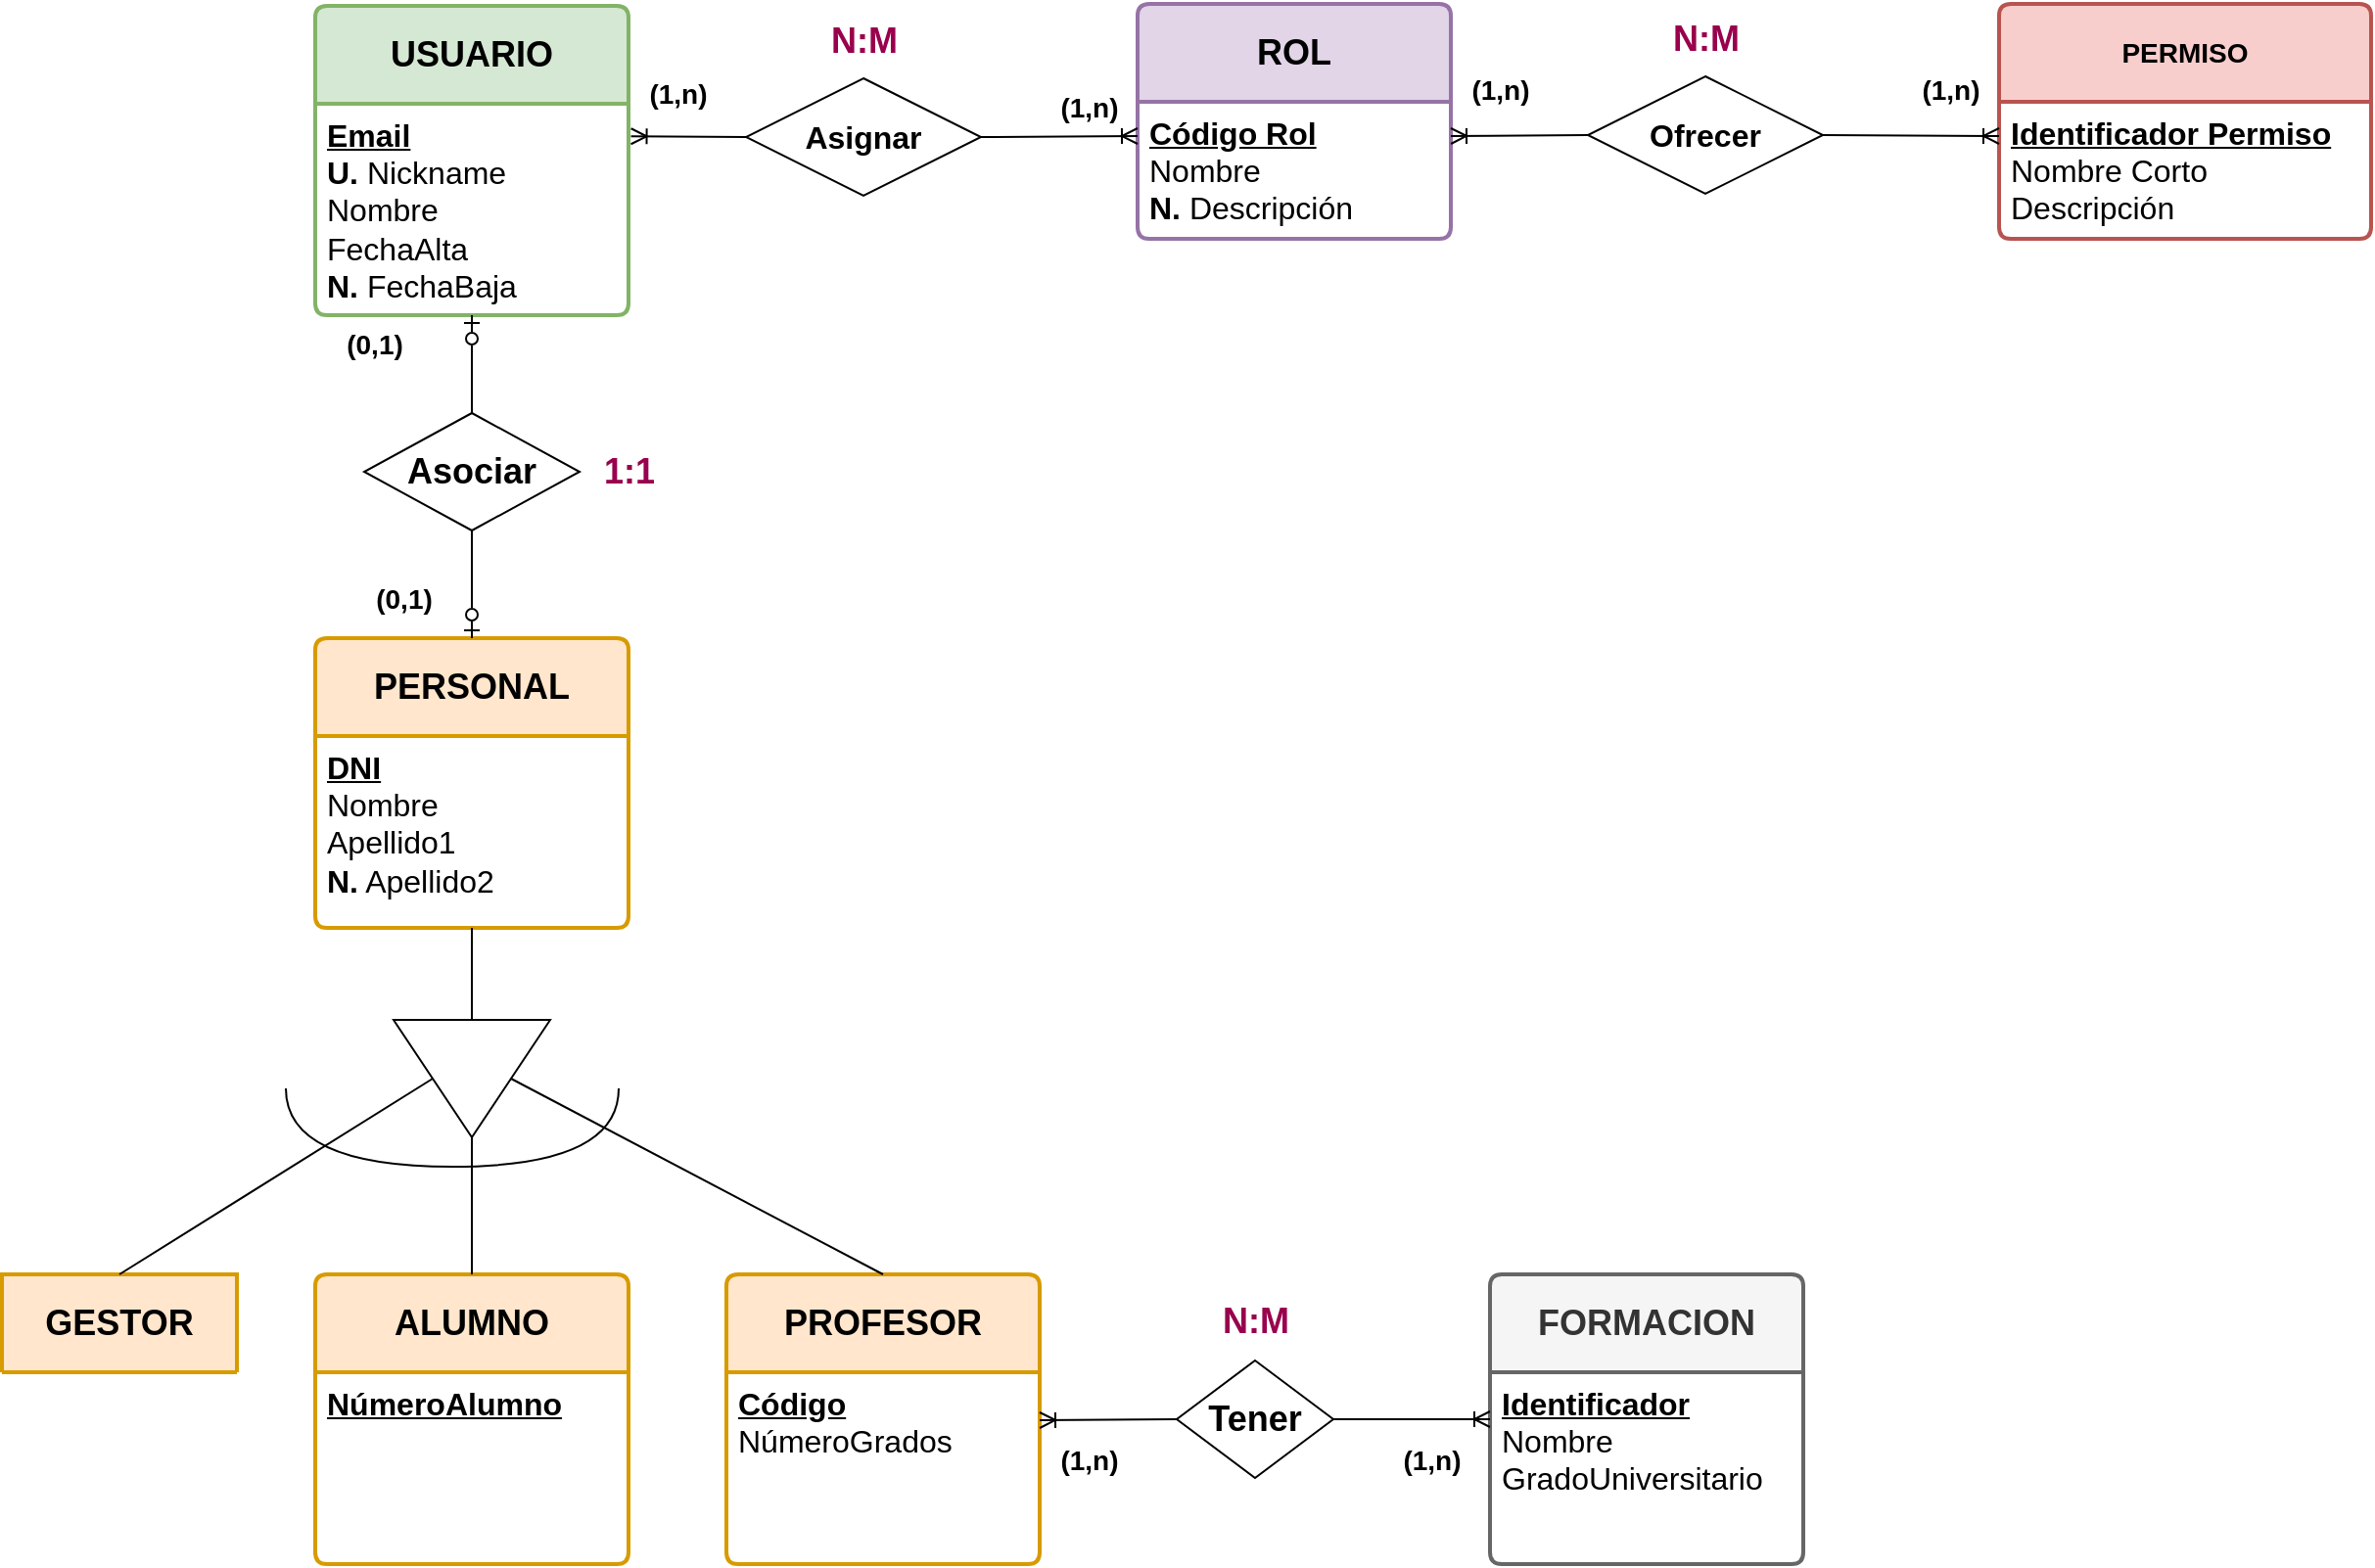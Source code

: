 <mxfile version="22.1.8" type="device" pages="2">
  <diagram name="Diagrama ER-E" id="NY-xDYAk5dMs4M5XbQsN">
    <mxGraphModel dx="2282" dy="719" grid="1" gridSize="10" guides="1" tooltips="1" connect="1" arrows="1" fold="1" page="1" pageScale="1" pageWidth="850" pageHeight="1100" math="0" shadow="0">
      <root>
        <mxCell id="0" />
        <mxCell id="1" parent="0" />
        <mxCell id="05HgWboLyQbUdNQATnHq-1" value="&lt;font style=&quot;font-size: 18px;&quot;&gt;&lt;b&gt;USUARIO&lt;/b&gt;&lt;/font&gt;" style="swimlane;childLayout=stackLayout;horizontal=1;startSize=50;horizontalStack=0;rounded=1;fontSize=14;fontStyle=0;strokeWidth=2;resizeParent=0;resizeLast=1;shadow=0;dashed=0;align=center;arcSize=4;whiteSpace=wrap;html=1;fillColor=#d5e8d4;strokeColor=#82b366;" parent="1" vertex="1">
          <mxGeometry x="120" y="152" width="160" height="158" as="geometry" />
        </mxCell>
        <mxCell id="05HgWboLyQbUdNQATnHq-2" value="&lt;font style=&quot;font-size: 16px;&quot;&gt;&lt;u&gt;&lt;b&gt;Email&lt;/b&gt;&lt;/u&gt;&lt;b&gt;&lt;br&gt;U.&lt;/b&gt; Nickname&lt;br&gt;Nombre&lt;br&gt;FechaAlta&lt;br&gt;&lt;b&gt;N.&lt;/b&gt; FechaBaja&lt;br&gt;&lt;/font&gt;" style="align=left;strokeColor=none;fillColor=none;spacingLeft=4;fontSize=12;verticalAlign=top;resizable=0;rotatable=0;part=1;html=1;" parent="05HgWboLyQbUdNQATnHq-1" vertex="1">
          <mxGeometry y="50" width="160" height="108" as="geometry" />
        </mxCell>
        <mxCell id="05HgWboLyQbUdNQATnHq-3" value="&lt;font style=&quot;font-size: 18px;&quot;&gt;&lt;b&gt;ROL&lt;/b&gt;&lt;/font&gt;" style="swimlane;childLayout=stackLayout;horizontal=1;startSize=50;horizontalStack=0;rounded=1;fontSize=14;fontStyle=0;strokeWidth=2;resizeParent=0;resizeLast=1;shadow=0;dashed=0;align=center;arcSize=4;whiteSpace=wrap;html=1;fillColor=#e1d5e7;strokeColor=#9673a6;" parent="1" vertex="1">
          <mxGeometry x="540" y="151" width="160" height="120" as="geometry" />
        </mxCell>
        <mxCell id="05HgWboLyQbUdNQATnHq-4" value="&lt;font style=&quot;font-size: 16px;&quot;&gt;&lt;b&gt;&lt;u&gt;&lt;font style=&quot;font-size: 16px;&quot;&gt;Código Rol&lt;/font&gt;&lt;/u&gt;&lt;/b&gt;&lt;br&gt;&lt;/font&gt;&lt;div style=&quot;font-size: 16px;&quot;&gt;&lt;font style=&quot;font-size: 16px;&quot;&gt;Nombre&lt;/font&gt;&lt;/div&gt;&lt;div style=&quot;font-size: 16px;&quot;&gt;&lt;font style=&quot;font-size: 16px;&quot;&gt;&lt;b&gt;N.&lt;/b&gt; Descripción&lt;/font&gt;&lt;/div&gt;" style="align=left;strokeColor=none;fillColor=none;spacingLeft=4;fontSize=12;verticalAlign=top;resizable=0;rotatable=0;part=1;html=1;" parent="05HgWboLyQbUdNQATnHq-3" vertex="1">
          <mxGeometry y="50" width="160" height="70" as="geometry" />
        </mxCell>
        <mxCell id="05HgWboLyQbUdNQATnHq-7" value="&lt;b&gt;PERMISO&lt;/b&gt;" style="swimlane;childLayout=stackLayout;horizontal=1;startSize=50;horizontalStack=0;rounded=1;fontSize=14;fontStyle=0;strokeWidth=2;resizeParent=0;resizeLast=1;shadow=0;dashed=0;align=center;arcSize=4;whiteSpace=wrap;html=1;fillColor=#f8cecc;strokeColor=#b85450;" parent="1" vertex="1">
          <mxGeometry x="980" y="151" width="190" height="120" as="geometry" />
        </mxCell>
        <mxCell id="05HgWboLyQbUdNQATnHq-8" value="&lt;font style=&quot;font-size: 16px;&quot;&gt;&lt;b&gt;&lt;u&gt;&lt;font style=&quot;font-size: 16px;&quot;&gt;Identificador Permiso&lt;/font&gt;&lt;/u&gt;&lt;/b&gt;&lt;br&gt;&lt;/font&gt;&lt;div style=&quot;font-size: 16px;&quot;&gt;&lt;font style=&quot;font-size: 16px;&quot;&gt;Nombre Corto&lt;br&gt;&lt;/font&gt;&lt;/div&gt;&lt;div style=&quot;font-size: 16px;&quot;&gt;&lt;font style=&quot;font-size: 16px;&quot;&gt;Descripción&lt;/font&gt;&lt;/div&gt;" style="align=left;strokeColor=none;fillColor=none;spacingLeft=4;fontSize=12;verticalAlign=top;resizable=0;rotatable=0;part=1;html=1;" parent="05HgWboLyQbUdNQATnHq-7" vertex="1">
          <mxGeometry y="50" width="190" height="70" as="geometry" />
        </mxCell>
        <mxCell id="05HgWboLyQbUdNQATnHq-9" value="&lt;font style=&quot;font-size: 16px;&quot;&gt;&lt;b&gt;Asignar&lt;/b&gt;&lt;/font&gt;" style="shape=rhombus;perimeter=rhombusPerimeter;whiteSpace=wrap;html=1;align=center;" parent="1" vertex="1">
          <mxGeometry x="340" y="189" width="120" height="60" as="geometry" />
        </mxCell>
        <mxCell id="05HgWboLyQbUdNQATnHq-10" value="&lt;b&gt;&lt;font style=&quot;font-size: 16px;&quot;&gt;Ofrecer&lt;/font&gt;&lt;/b&gt;" style="shape=rhombus;perimeter=rhombusPerimeter;whiteSpace=wrap;html=1;align=center;" parent="1" vertex="1">
          <mxGeometry x="770" y="188" width="120" height="60" as="geometry" />
        </mxCell>
        <mxCell id="05HgWboLyQbUdNQATnHq-11" value="" style="endArrow=none;html=1;rounded=0;exitX=1.008;exitY=0.154;exitDx=0;exitDy=0;entryX=0;entryY=0.5;entryDx=0;entryDy=0;startArrow=ERoneToMany;startFill=0;exitPerimeter=0;" parent="1" source="05HgWboLyQbUdNQATnHq-2" target="05HgWboLyQbUdNQATnHq-9" edge="1">
          <mxGeometry relative="1" as="geometry">
            <mxPoint x="280" y="220.5" as="sourcePoint" />
            <mxPoint x="340" y="222" as="targetPoint" />
          </mxGeometry>
        </mxCell>
        <mxCell id="05HgWboLyQbUdNQATnHq-13" value="" style="endArrow=ERoneToMany;html=1;rounded=0;exitX=1;exitY=0.5;exitDx=0;exitDy=0;entryX=0;entryY=0.25;entryDx=0;entryDy=0;endFill=0;" parent="1" source="05HgWboLyQbUdNQATnHq-9" target="05HgWboLyQbUdNQATnHq-4" edge="1">
          <mxGeometry relative="1" as="geometry">
            <mxPoint x="620" y="320" as="sourcePoint" />
            <mxPoint x="780" y="320" as="targetPoint" />
          </mxGeometry>
        </mxCell>
        <mxCell id="05HgWboLyQbUdNQATnHq-15" value="" style="endArrow=none;html=1;rounded=0;exitX=1;exitY=0.25;exitDx=0;exitDy=0;entryX=0;entryY=0.5;entryDx=0;entryDy=0;startArrow=ERoneToMany;startFill=0;" parent="1" source="05HgWboLyQbUdNQATnHq-4" target="05HgWboLyQbUdNQATnHq-10" edge="1">
          <mxGeometry relative="1" as="geometry">
            <mxPoint x="620" y="230" as="sourcePoint" />
            <mxPoint x="780" y="230" as="targetPoint" />
          </mxGeometry>
        </mxCell>
        <mxCell id="05HgWboLyQbUdNQATnHq-16" value="" style="endArrow=ERoneToMany;html=1;rounded=0;entryX=0;entryY=0.25;entryDx=0;entryDy=0;exitX=1;exitY=0.5;exitDx=0;exitDy=0;endFill=0;" parent="1" source="05HgWboLyQbUdNQATnHq-10" target="05HgWboLyQbUdNQATnHq-8" edge="1">
          <mxGeometry relative="1" as="geometry">
            <mxPoint x="620" y="230" as="sourcePoint" />
            <mxPoint x="780" y="230" as="targetPoint" />
          </mxGeometry>
        </mxCell>
        <mxCell id="05HgWboLyQbUdNQATnHq-17" value="&lt;b&gt;&lt;font style=&quot;font-size: 14px;&quot;&gt;(1,n)&lt;/font&gt;&lt;/b&gt;" style="text;html=1;align=center;verticalAlign=middle;resizable=0;points=[];autosize=1;strokeColor=none;fillColor=none;" parent="1" vertex="1">
          <mxGeometry x="280" y="182" width="50" height="30" as="geometry" />
        </mxCell>
        <mxCell id="05HgWboLyQbUdNQATnHq-18" value="&lt;b&gt;&lt;font style=&quot;font-size: 14px;&quot;&gt;(1,n)&lt;/font&gt;&lt;/b&gt;" style="text;html=1;align=center;verticalAlign=middle;resizable=0;points=[];autosize=1;strokeColor=none;fillColor=none;" parent="1" vertex="1">
          <mxGeometry x="490" y="189" width="50" height="30" as="geometry" />
        </mxCell>
        <mxCell id="05HgWboLyQbUdNQATnHq-20" value="&lt;b&gt;&lt;font style=&quot;font-size: 14px;&quot;&gt;(1,n)&lt;/font&gt;&lt;/b&gt;" style="text;html=1;align=center;verticalAlign=middle;resizable=0;points=[];autosize=1;strokeColor=none;fillColor=none;" parent="1" vertex="1">
          <mxGeometry x="700" y="180" width="50" height="30" as="geometry" />
        </mxCell>
        <mxCell id="05HgWboLyQbUdNQATnHq-21" value="&lt;b&gt;&lt;font style=&quot;font-size: 14px;&quot;&gt;(1,n)&lt;/font&gt;&lt;/b&gt;" style="text;html=1;align=center;verticalAlign=middle;resizable=0;points=[];autosize=1;strokeColor=none;fillColor=none;" parent="1" vertex="1">
          <mxGeometry x="930" y="180" width="50" height="30" as="geometry" />
        </mxCell>
        <mxCell id="05HgWboLyQbUdNQATnHq-22" value="&lt;font color=&quot;#99004d&quot; style=&quot;font-size: 18px;&quot;&gt;&lt;b&gt;N:M&lt;/b&gt;&lt;/font&gt;" style="text;html=1;align=center;verticalAlign=middle;resizable=0;points=[];autosize=1;strokeColor=none;fillColor=none;" parent="1" vertex="1">
          <mxGeometry x="370" y="150" width="60" height="40" as="geometry" />
        </mxCell>
        <mxCell id="05HgWboLyQbUdNQATnHq-23" value="&lt;font color=&quot;#99004d&quot; style=&quot;font-size: 18px;&quot;&gt;&lt;b&gt;N:M&lt;/b&gt;&lt;/font&gt;" style="text;html=1;align=center;verticalAlign=middle;resizable=0;points=[];autosize=1;strokeColor=none;fillColor=none;" parent="1" vertex="1">
          <mxGeometry x="800" y="149" width="60" height="40" as="geometry" />
        </mxCell>
        <mxCell id="_pmoKBT2sbfhasMyid_L-1" value="&lt;font style=&quot;font-size: 18px;&quot;&gt;&lt;b&gt;PERSONAL&lt;/b&gt;&lt;/font&gt;" style="swimlane;childLayout=stackLayout;horizontal=1;startSize=50;horizontalStack=0;rounded=1;fontSize=14;fontStyle=0;strokeWidth=2;resizeParent=0;resizeLast=1;shadow=0;dashed=0;align=center;arcSize=4;whiteSpace=wrap;html=1;fillColor=#ffe6cc;strokeColor=#d79b00;" parent="1" vertex="1">
          <mxGeometry x="120" y="475" width="160" height="148" as="geometry" />
        </mxCell>
        <mxCell id="_pmoKBT2sbfhasMyid_L-2" value="&lt;font style=&quot;font-size: 16px;&quot;&gt;&lt;u&gt;&lt;b&gt;DNI&lt;/b&gt;&lt;/u&gt;&lt;br&gt;Nombre&lt;br&gt;Apellido1&lt;br&gt;&lt;b&gt;N.&lt;/b&gt; Apellido2&lt;/font&gt;" style="align=left;strokeColor=none;fillColor=none;spacingLeft=4;fontSize=12;verticalAlign=top;resizable=0;rotatable=0;part=1;html=1;" parent="_pmoKBT2sbfhasMyid_L-1" vertex="1">
          <mxGeometry y="50" width="160" height="98" as="geometry" />
        </mxCell>
        <mxCell id="_pmoKBT2sbfhasMyid_L-3" value="&lt;b&gt;&lt;font style=&quot;font-size: 18px;&quot;&gt;Asociar&lt;/font&gt;&lt;/b&gt;" style="shape=rhombus;perimeter=rhombusPerimeter;whiteSpace=wrap;html=1;align=center;" parent="1" vertex="1">
          <mxGeometry x="145" y="360" width="110" height="60" as="geometry" />
        </mxCell>
        <mxCell id="_pmoKBT2sbfhasMyid_L-4" value="" style="endArrow=ERzeroToOne;html=1;rounded=0;endFill=0;exitX=0.5;exitY=0;exitDx=0;exitDy=0;entryX=0.5;entryY=1;entryDx=0;entryDy=0;" parent="1" source="_pmoKBT2sbfhasMyid_L-3" target="05HgWboLyQbUdNQATnHq-2" edge="1">
          <mxGeometry relative="1" as="geometry">
            <mxPoint x="70" y="310" as="sourcePoint" />
            <mxPoint x="230" y="310" as="targetPoint" />
          </mxGeometry>
        </mxCell>
        <mxCell id="_pmoKBT2sbfhasMyid_L-5" value="" style="endArrow=ERzeroToOne;html=1;rounded=0;endFill=0;exitX=0.5;exitY=1;exitDx=0;exitDy=0;entryX=0.5;entryY=0;entryDx=0;entryDy=0;" parent="1" source="_pmoKBT2sbfhasMyid_L-3" target="_pmoKBT2sbfhasMyid_L-1" edge="1">
          <mxGeometry relative="1" as="geometry">
            <mxPoint x="80" y="320" as="sourcePoint" />
            <mxPoint x="240" y="320" as="targetPoint" />
          </mxGeometry>
        </mxCell>
        <mxCell id="_pmoKBT2sbfhasMyid_L-6" value="&lt;b&gt;&lt;font style=&quot;font-size: 14px;&quot;&gt;(0,1)&lt;/font&gt;&lt;/b&gt;" style="text;html=1;align=center;verticalAlign=middle;resizable=0;points=[];autosize=1;strokeColor=none;fillColor=none;" parent="1" vertex="1">
          <mxGeometry x="140" y="440" width="50" height="30" as="geometry" />
        </mxCell>
        <mxCell id="_pmoKBT2sbfhasMyid_L-7" value="&lt;b&gt;&lt;font style=&quot;font-size: 14px;&quot;&gt;(0,1)&lt;/font&gt;&lt;/b&gt;" style="text;html=1;align=center;verticalAlign=middle;resizable=0;points=[];autosize=1;strokeColor=none;fillColor=none;" parent="1" vertex="1">
          <mxGeometry x="125" y="310" width="50" height="30" as="geometry" />
        </mxCell>
        <mxCell id="_pmoKBT2sbfhasMyid_L-10" value="&lt;font color=&quot;#99004d&quot; style=&quot;font-size: 18px;&quot;&gt;&lt;b&gt;1:1&lt;/b&gt;&lt;/font&gt;" style="text;html=1;align=center;verticalAlign=middle;resizable=0;points=[];autosize=1;strokeColor=none;fillColor=none;" parent="1" vertex="1">
          <mxGeometry x="255" y="370" width="50" height="40" as="geometry" />
        </mxCell>
        <mxCell id="_pmoKBT2sbfhasMyid_L-11" value="&lt;font style=&quot;font-size: 18px;&quot;&gt;&lt;b&gt;PROFESOR&lt;/b&gt;&lt;/font&gt;" style="swimlane;childLayout=stackLayout;horizontal=1;startSize=50;horizontalStack=0;rounded=1;fontSize=14;fontStyle=0;strokeWidth=2;resizeParent=0;resizeLast=1;shadow=0;dashed=0;align=center;arcSize=4;whiteSpace=wrap;html=1;fillColor=#ffe6cc;strokeColor=#d79b00;" parent="1" vertex="1">
          <mxGeometry x="330" y="800" width="160" height="148" as="geometry" />
        </mxCell>
        <mxCell id="_pmoKBT2sbfhasMyid_L-12" value="&lt;font style=&quot;font-size: 16px;&quot;&gt;&lt;b&gt;&lt;u&gt;Código&lt;br&gt;&lt;/u&gt;&lt;/b&gt;NúmeroGrados&lt;br&gt;&lt;/font&gt;" style="align=left;strokeColor=none;fillColor=none;spacingLeft=4;fontSize=12;verticalAlign=top;resizable=0;rotatable=0;part=1;html=1;" parent="_pmoKBT2sbfhasMyid_L-11" vertex="1">
          <mxGeometry y="50" width="160" height="98" as="geometry" />
        </mxCell>
        <mxCell id="_pmoKBT2sbfhasMyid_L-13" value="&lt;font style=&quot;font-size: 18px;&quot;&gt;&lt;b&gt;ALUMNO&lt;/b&gt;&lt;/font&gt;" style="swimlane;childLayout=stackLayout;horizontal=1;startSize=50;horizontalStack=0;rounded=1;fontSize=14;fontStyle=0;strokeWidth=2;resizeParent=0;resizeLast=1;shadow=0;dashed=0;align=center;arcSize=4;whiteSpace=wrap;html=1;fillColor=#ffe6cc;strokeColor=#d79b00;" parent="1" vertex="1">
          <mxGeometry x="120" y="800" width="160" height="148" as="geometry" />
        </mxCell>
        <mxCell id="_pmoKBT2sbfhasMyid_L-14" value="&lt;font style=&quot;font-size: 16px;&quot;&gt;&lt;b&gt;&lt;u&gt;NúmeroAlumno&lt;/u&gt;&lt;/b&gt;&lt;br&gt;&lt;/font&gt;" style="align=left;strokeColor=none;fillColor=none;spacingLeft=4;fontSize=12;verticalAlign=top;resizable=0;rotatable=0;part=1;html=1;" parent="_pmoKBT2sbfhasMyid_L-13" vertex="1">
          <mxGeometry y="50" width="160" height="98" as="geometry" />
        </mxCell>
        <mxCell id="_pmoKBT2sbfhasMyid_L-15" value="&lt;font style=&quot;font-size: 18px;&quot;&gt;&lt;b&gt;GESTOR&lt;/b&gt;&lt;/font&gt;" style="swimlane;childLayout=stackLayout;horizontal=1;startSize=50;horizontalStack=0;rounded=1;fontSize=14;fontStyle=0;strokeWidth=2;resizeParent=0;resizeLast=1;shadow=0;dashed=0;align=center;arcSize=4;whiteSpace=wrap;html=1;fillColor=#ffe6cc;strokeColor=#d79b00;" parent="1" vertex="1" collapsed="1">
          <mxGeometry x="-40" y="800" width="120" height="50" as="geometry">
            <mxRectangle x="-85" y="440" width="160" height="148" as="alternateBounds" />
          </mxGeometry>
        </mxCell>
        <mxCell id="_pmoKBT2sbfhasMyid_L-16" value="&lt;font style=&quot;font-size: 16px;&quot;&gt;&lt;br&gt;&lt;/font&gt;" style="align=left;strokeColor=none;fillColor=none;spacingLeft=4;fontSize=12;verticalAlign=top;resizable=0;rotatable=0;part=1;html=1;" parent="_pmoKBT2sbfhasMyid_L-15" vertex="1">
          <mxGeometry y="50" width="160" height="98" as="geometry" />
        </mxCell>
        <mxCell id="_pmoKBT2sbfhasMyid_L-17" value="" style="triangle;whiteSpace=wrap;html=1;rotation=90;" parent="1" vertex="1">
          <mxGeometry x="170" y="660" width="60" height="80" as="geometry" />
        </mxCell>
        <mxCell id="_pmoKBT2sbfhasMyid_L-18" value="" style="endArrow=none;html=1;rounded=0;exitX=0.5;exitY=1;exitDx=0;exitDy=0;entryX=0;entryY=0.5;entryDx=0;entryDy=0;" parent="1" source="_pmoKBT2sbfhasMyid_L-2" target="_pmoKBT2sbfhasMyid_L-17" edge="1">
          <mxGeometry width="50" height="50" relative="1" as="geometry">
            <mxPoint x="-70" y="340" as="sourcePoint" />
            <mxPoint x="-20" y="290" as="targetPoint" />
          </mxGeometry>
        </mxCell>
        <mxCell id="_pmoKBT2sbfhasMyid_L-19" value="" style="endArrow=none;html=1;rounded=0;exitX=0.5;exitY=0;exitDx=0;exitDy=0;entryX=0.5;entryY=0;entryDx=0;entryDy=0;" parent="1" source="_pmoKBT2sbfhasMyid_L-11" target="_pmoKBT2sbfhasMyid_L-17" edge="1">
          <mxGeometry width="50" height="50" relative="1" as="geometry">
            <mxPoint x="-70" y="340" as="sourcePoint" />
            <mxPoint x="-380" y="360" as="targetPoint" />
          </mxGeometry>
        </mxCell>
        <mxCell id="_pmoKBT2sbfhasMyid_L-22" value="" style="endArrow=ERoneToMany;html=1;rounded=0;endFill=0;exitX=0;exitY=0.5;exitDx=0;exitDy=0;entryX=1;entryY=0.25;entryDx=0;entryDy=0;" parent="1" source="_pmoKBT2sbfhasMyid_L-27" target="_pmoKBT2sbfhasMyid_L-12" edge="1">
          <mxGeometry width="50" height="50" relative="1" as="geometry">
            <mxPoint x="-70" y="340" as="sourcePoint" />
            <mxPoint x="-20" y="290" as="targetPoint" />
          </mxGeometry>
        </mxCell>
        <mxCell id="_pmoKBT2sbfhasMyid_L-23" value="" style="endArrow=none;html=1;rounded=0;exitX=0.5;exitY=1;exitDx=0;exitDy=0;entryX=0.5;entryY=0;entryDx=0;entryDy=0;" parent="1" source="_pmoKBT2sbfhasMyid_L-17" target="_pmoKBT2sbfhasMyid_L-15" edge="1">
          <mxGeometry width="50" height="50" relative="1" as="geometry">
            <mxPoint x="-60" y="340" as="sourcePoint" />
            <mxPoint x="-20" y="290" as="targetPoint" />
          </mxGeometry>
        </mxCell>
        <mxCell id="_pmoKBT2sbfhasMyid_L-24" value="" style="endArrow=none;html=1;rounded=0;exitX=1;exitY=0.5;exitDx=0;exitDy=0;entryX=0.5;entryY=0;entryDx=0;entryDy=0;" parent="1" source="_pmoKBT2sbfhasMyid_L-17" target="_pmoKBT2sbfhasMyid_L-13" edge="1">
          <mxGeometry width="50" height="50" relative="1" as="geometry">
            <mxPoint x="-70" y="340" as="sourcePoint" />
            <mxPoint x="-20" y="290" as="targetPoint" />
          </mxGeometry>
        </mxCell>
        <mxCell id="_pmoKBT2sbfhasMyid_L-25" value="&lt;font style=&quot;font-size: 18px;&quot;&gt;&lt;b&gt;FORMACION&lt;/b&gt;&lt;/font&gt;" style="swimlane;childLayout=stackLayout;horizontal=1;startSize=50;horizontalStack=0;rounded=1;fontSize=14;fontStyle=0;strokeWidth=2;resizeParent=0;resizeLast=1;shadow=0;dashed=0;align=center;arcSize=4;whiteSpace=wrap;html=1;fillColor=#f5f5f5;strokeColor=#666666;fontColor=#333333;" parent="1" vertex="1">
          <mxGeometry x="720" y="800" width="160" height="148" as="geometry" />
        </mxCell>
        <mxCell id="_pmoKBT2sbfhasMyid_L-26" value="&lt;font style=&quot;font-size: 16px;&quot;&gt;&lt;b&gt;&lt;u&gt;Identificador&lt;br&gt;&lt;/u&gt;&lt;/b&gt;Nombre&lt;br&gt;GradoUniversitario&lt;br&gt;&lt;/font&gt;" style="align=left;strokeColor=none;fillColor=none;spacingLeft=4;fontSize=12;verticalAlign=top;resizable=0;rotatable=0;part=1;html=1;" parent="_pmoKBT2sbfhasMyid_L-25" vertex="1">
          <mxGeometry y="50" width="160" height="98" as="geometry" />
        </mxCell>
        <mxCell id="_pmoKBT2sbfhasMyid_L-27" value="&lt;b&gt;&lt;font style=&quot;font-size: 18px;&quot;&gt;Tener&lt;/font&gt;&lt;/b&gt;" style="shape=rhombus;perimeter=rhombusPerimeter;whiteSpace=wrap;html=1;align=center;" parent="1" vertex="1">
          <mxGeometry x="560" y="844" width="80" height="60" as="geometry" />
        </mxCell>
        <mxCell id="_pmoKBT2sbfhasMyid_L-29" value="" style="endArrow=ERoneToMany;html=1;rounded=0;endFill=0;exitX=1;exitY=0.5;exitDx=0;exitDy=0;entryX=0;entryY=0.5;entryDx=0;entryDy=0;" parent="1" source="_pmoKBT2sbfhasMyid_L-27" target="_pmoKBT2sbfhasMyid_L-25" edge="1">
          <mxGeometry width="50" height="50" relative="1" as="geometry">
            <mxPoint x="-60" y="350" as="sourcePoint" />
            <mxPoint x="-10" y="300" as="targetPoint" />
          </mxGeometry>
        </mxCell>
        <mxCell id="_pmoKBT2sbfhasMyid_L-30" value="" style="shape=requiredInterface;html=1;verticalLabelPosition=bottom;sketch=0;rotation=90;" parent="1" vertex="1">
          <mxGeometry x="170" y="640" width="40" height="170" as="geometry" />
        </mxCell>
        <mxCell id="_pmoKBT2sbfhasMyid_L-31" value="&lt;font color=&quot;#99004d&quot; style=&quot;font-size: 18px;&quot;&gt;&lt;b&gt;N:M&lt;/b&gt;&lt;/font&gt;" style="text;html=1;align=center;verticalAlign=middle;resizable=0;points=[];autosize=1;strokeColor=none;fillColor=none;" parent="1" vertex="1">
          <mxGeometry x="570" y="804" width="60" height="40" as="geometry" />
        </mxCell>
        <mxCell id="_pmoKBT2sbfhasMyid_L-32" value="&lt;b&gt;&lt;font style=&quot;font-size: 14px;&quot;&gt;(1,n)&lt;/font&gt;&lt;/b&gt;" style="text;html=1;align=center;verticalAlign=middle;resizable=0;points=[];autosize=1;strokeColor=none;fillColor=none;" parent="1" vertex="1">
          <mxGeometry x="490" y="880" width="50" height="30" as="geometry" />
        </mxCell>
        <mxCell id="_pmoKBT2sbfhasMyid_L-33" value="&lt;b&gt;&lt;font style=&quot;font-size: 14px;&quot;&gt;(1,n)&lt;/font&gt;&lt;/b&gt;" style="text;html=1;align=center;verticalAlign=middle;resizable=0;points=[];autosize=1;strokeColor=none;fillColor=none;" parent="1" vertex="1">
          <mxGeometry x="665" y="880" width="50" height="30" as="geometry" />
        </mxCell>
      </root>
    </mxGraphModel>
  </diagram>
  <diagram id="_C2LsDbuMGb2VcSa5aKq" name="Diagrama Relacional">
    <mxGraphModel dx="2259" dy="-450" grid="1" gridSize="10" guides="1" tooltips="1" connect="1" arrows="1" fold="1" page="1" pageScale="1" pageWidth="827" pageHeight="1169" math="0" shadow="0">
      <root>
        <mxCell id="0" />
        <mxCell id="1" parent="0" />
        <mxCell id="vnzELrdjj4XrhpKjHz_1-1" value="&lt;font style=&quot;font-size: 18px;&quot;&gt;T_ROL&lt;/font&gt;" style="shape=table;startSize=30;container=1;collapsible=1;childLayout=tableLayout;fixedRows=1;rowLines=0;fontStyle=1;align=center;resizeLast=1;html=1;whiteSpace=wrap;fillColor=#e1d5e7;strokeColor=#9673a6;" vertex="1" parent="1">
          <mxGeometry x="665" y="1360" width="180" height="120" as="geometry" />
        </mxCell>
        <mxCell id="vnzELrdjj4XrhpKjHz_1-2" value="" style="shape=tableRow;horizontal=0;startSize=0;swimlaneHead=0;swimlaneBody=0;fillColor=none;collapsible=0;dropTarget=0;points=[[0,0.5],[1,0.5]];portConstraint=eastwest;top=0;left=0;right=0;bottom=0;html=1;" vertex="1" parent="vnzELrdjj4XrhpKjHz_1-1">
          <mxGeometry y="30" width="180" height="30" as="geometry" />
        </mxCell>
        <mxCell id="vnzELrdjj4XrhpKjHz_1-3" value="&lt;font style=&quot;font-size: 16px;&quot;&gt;PK&lt;/font&gt;" style="shape=partialRectangle;connectable=0;fillColor=none;top=0;left=0;bottom=0;right=0;fontStyle=1;overflow=hidden;html=1;whiteSpace=wrap;" vertex="1" parent="vnzELrdjj4XrhpKjHz_1-2">
          <mxGeometry width="60" height="30" as="geometry">
            <mxRectangle width="60" height="30" as="alternateBounds" />
          </mxGeometry>
        </mxCell>
        <mxCell id="vnzELrdjj4XrhpKjHz_1-4" value="&lt;font style=&quot;font-size: 16px;&quot;&gt;CodigoRol&lt;/font&gt;" style="shape=partialRectangle;connectable=0;fillColor=none;top=0;left=0;bottom=0;right=0;align=left;spacingLeft=6;fontStyle=5;overflow=hidden;html=1;whiteSpace=wrap;" vertex="1" parent="vnzELrdjj4XrhpKjHz_1-2">
          <mxGeometry x="60" width="120" height="30" as="geometry">
            <mxRectangle width="120" height="30" as="alternateBounds" />
          </mxGeometry>
        </mxCell>
        <mxCell id="vnzELrdjj4XrhpKjHz_1-5" value="" style="shape=tableRow;horizontal=0;startSize=0;swimlaneHead=0;swimlaneBody=0;fillColor=none;collapsible=0;dropTarget=0;points=[[0,0.5],[1,0.5]];portConstraint=eastwest;top=0;left=0;right=0;bottom=0;html=1;" vertex="1" parent="vnzELrdjj4XrhpKjHz_1-1">
          <mxGeometry y="60" width="180" height="30" as="geometry" />
        </mxCell>
        <mxCell id="vnzELrdjj4XrhpKjHz_1-6" value="" style="shape=partialRectangle;connectable=0;fillColor=none;top=0;left=0;bottom=0;right=0;editable=1;overflow=hidden;html=1;whiteSpace=wrap;" vertex="1" parent="vnzELrdjj4XrhpKjHz_1-5">
          <mxGeometry width="60" height="30" as="geometry">
            <mxRectangle width="60" height="30" as="alternateBounds" />
          </mxGeometry>
        </mxCell>
        <mxCell id="vnzELrdjj4XrhpKjHz_1-7" value="&lt;font style=&quot;font-size: 16px;&quot;&gt;Nombre&lt;/font&gt;" style="shape=partialRectangle;connectable=0;fillColor=none;top=0;left=0;bottom=0;right=0;align=left;spacingLeft=6;overflow=hidden;html=1;whiteSpace=wrap;" vertex="1" parent="vnzELrdjj4XrhpKjHz_1-5">
          <mxGeometry x="60" width="120" height="30" as="geometry">
            <mxRectangle width="120" height="30" as="alternateBounds" />
          </mxGeometry>
        </mxCell>
        <mxCell id="vnzELrdjj4XrhpKjHz_1-8" value="" style="shape=tableRow;horizontal=0;startSize=0;swimlaneHead=0;swimlaneBody=0;fillColor=none;collapsible=0;dropTarget=0;points=[[0,0.5],[1,0.5]];portConstraint=eastwest;top=0;left=0;right=0;bottom=0;html=1;" vertex="1" parent="vnzELrdjj4XrhpKjHz_1-1">
          <mxGeometry y="90" width="180" height="30" as="geometry" />
        </mxCell>
        <mxCell id="vnzELrdjj4XrhpKjHz_1-9" value="&lt;font size=&quot;1&quot;&gt;&lt;b style=&quot;font-size: 16px;&quot;&gt;N&lt;/b&gt;&lt;/font&gt;" style="shape=partialRectangle;connectable=0;fillColor=none;top=0;left=0;bottom=0;right=0;editable=1;overflow=hidden;html=1;whiteSpace=wrap;" vertex="1" parent="vnzELrdjj4XrhpKjHz_1-8">
          <mxGeometry width="60" height="30" as="geometry">
            <mxRectangle width="60" height="30" as="alternateBounds" />
          </mxGeometry>
        </mxCell>
        <mxCell id="vnzELrdjj4XrhpKjHz_1-10" value="&lt;font style=&quot;font-size: 16px;&quot;&gt;Descripcion&lt;/font&gt;" style="shape=partialRectangle;connectable=0;fillColor=none;top=0;left=0;bottom=0;right=0;align=left;spacingLeft=6;overflow=hidden;html=1;whiteSpace=wrap;" vertex="1" parent="vnzELrdjj4XrhpKjHz_1-8">
          <mxGeometry x="60" width="120" height="30" as="geometry">
            <mxRectangle width="120" height="30" as="alternateBounds" />
          </mxGeometry>
        </mxCell>
        <mxCell id="vnzELrdjj4XrhpKjHz_1-11" value="&lt;font style=&quot;font-size: 18px;&quot;&gt;T_USUARIO&lt;/font&gt;" style="shape=table;startSize=30;container=1;collapsible=1;childLayout=tableLayout;fixedRows=1;rowLines=0;fontStyle=1;align=center;resizeLast=1;html=1;whiteSpace=wrap;fillColor=#d5e8d4;strokeColor=#82b366;" vertex="1" parent="1">
          <mxGeometry x="125" y="1360" width="185" height="180" as="geometry" />
        </mxCell>
        <mxCell id="vnzELrdjj4XrhpKjHz_1-12" value="" style="shape=tableRow;horizontal=0;startSize=0;swimlaneHead=0;swimlaneBody=0;fillColor=none;collapsible=0;dropTarget=0;points=[[0,0.5],[1,0.5]];portConstraint=eastwest;top=0;left=0;right=0;bottom=0;html=1;" vertex="1" parent="vnzELrdjj4XrhpKjHz_1-11">
          <mxGeometry y="30" width="185" height="30" as="geometry" />
        </mxCell>
        <mxCell id="vnzELrdjj4XrhpKjHz_1-13" value="&lt;font style=&quot;font-size: 16px;&quot;&gt;PK&lt;/font&gt;" style="shape=partialRectangle;connectable=0;fillColor=none;top=0;left=0;bottom=0;right=0;fontStyle=1;overflow=hidden;html=1;whiteSpace=wrap;" vertex="1" parent="vnzELrdjj4XrhpKjHz_1-12">
          <mxGeometry width="60" height="30" as="geometry">
            <mxRectangle width="60" height="30" as="alternateBounds" />
          </mxGeometry>
        </mxCell>
        <mxCell id="vnzELrdjj4XrhpKjHz_1-14" value="&lt;font style=&quot;font-size: 16px;&quot;&gt;Email&lt;/font&gt;" style="shape=partialRectangle;connectable=0;fillColor=none;top=0;left=0;bottom=0;right=0;align=left;spacingLeft=6;fontStyle=5;overflow=hidden;html=1;whiteSpace=wrap;" vertex="1" parent="vnzELrdjj4XrhpKjHz_1-12">
          <mxGeometry x="60" width="125" height="30" as="geometry">
            <mxRectangle width="125" height="30" as="alternateBounds" />
          </mxGeometry>
        </mxCell>
        <mxCell id="vnzELrdjj4XrhpKjHz_1-15" value="" style="shape=tableRow;horizontal=0;startSize=0;swimlaneHead=0;swimlaneBody=0;fillColor=none;collapsible=0;dropTarget=0;points=[[0,0.5],[1,0.5]];portConstraint=eastwest;top=0;left=0;right=0;bottom=0;html=1;" vertex="1" parent="vnzELrdjj4XrhpKjHz_1-11">
          <mxGeometry y="60" width="185" height="30" as="geometry" />
        </mxCell>
        <mxCell id="vnzELrdjj4XrhpKjHz_1-16" value="&lt;font size=&quot;1&quot;&gt;&lt;b style=&quot;font-size: 16px;&quot;&gt;UK&lt;/b&gt;&lt;/font&gt;" style="shape=partialRectangle;connectable=0;fillColor=none;top=0;left=0;bottom=0;right=0;editable=1;overflow=hidden;html=1;whiteSpace=wrap;" vertex="1" parent="vnzELrdjj4XrhpKjHz_1-15">
          <mxGeometry width="60" height="30" as="geometry">
            <mxRectangle width="60" height="30" as="alternateBounds" />
          </mxGeometry>
        </mxCell>
        <mxCell id="vnzELrdjj4XrhpKjHz_1-17" value="&lt;font style=&quot;font-size: 16px;&quot;&gt;Nickname&lt;/font&gt;" style="shape=partialRectangle;connectable=0;fillColor=none;top=0;left=0;bottom=0;right=0;align=left;spacingLeft=6;overflow=hidden;html=1;whiteSpace=wrap;" vertex="1" parent="vnzELrdjj4XrhpKjHz_1-15">
          <mxGeometry x="60" width="125" height="30" as="geometry">
            <mxRectangle width="125" height="30" as="alternateBounds" />
          </mxGeometry>
        </mxCell>
        <mxCell id="vnzELrdjj4XrhpKjHz_1-18" value="" style="shape=tableRow;horizontal=0;startSize=0;swimlaneHead=0;swimlaneBody=0;fillColor=none;collapsible=0;dropTarget=0;points=[[0,0.5],[1,0.5]];portConstraint=eastwest;top=0;left=0;right=0;bottom=0;html=1;" vertex="1" parent="vnzELrdjj4XrhpKjHz_1-11">
          <mxGeometry y="90" width="185" height="30" as="geometry" />
        </mxCell>
        <mxCell id="vnzELrdjj4XrhpKjHz_1-19" value="" style="shape=partialRectangle;connectable=0;fillColor=none;top=0;left=0;bottom=0;right=0;editable=1;overflow=hidden;html=1;whiteSpace=wrap;" vertex="1" parent="vnzELrdjj4XrhpKjHz_1-18">
          <mxGeometry width="60" height="30" as="geometry">
            <mxRectangle width="60" height="30" as="alternateBounds" />
          </mxGeometry>
        </mxCell>
        <mxCell id="vnzELrdjj4XrhpKjHz_1-20" value="&lt;font style=&quot;font-size: 16px;&quot;&gt;Nombre&lt;/font&gt;" style="shape=partialRectangle;connectable=0;fillColor=none;top=0;left=0;bottom=0;right=0;align=left;spacingLeft=6;overflow=hidden;html=1;whiteSpace=wrap;" vertex="1" parent="vnzELrdjj4XrhpKjHz_1-18">
          <mxGeometry x="60" width="125" height="30" as="geometry">
            <mxRectangle width="125" height="30" as="alternateBounds" />
          </mxGeometry>
        </mxCell>
        <mxCell id="vnzELrdjj4XrhpKjHz_1-21" value="" style="shape=tableRow;horizontal=0;startSize=0;swimlaneHead=0;swimlaneBody=0;fillColor=none;collapsible=0;dropTarget=0;points=[[0,0.5],[1,0.5]];portConstraint=eastwest;top=0;left=0;right=0;bottom=0;html=1;" vertex="1" parent="vnzELrdjj4XrhpKjHz_1-11">
          <mxGeometry y="120" width="185" height="30" as="geometry" />
        </mxCell>
        <mxCell id="vnzELrdjj4XrhpKjHz_1-22" value="" style="shape=partialRectangle;connectable=0;fillColor=none;top=0;left=0;bottom=0;right=0;editable=1;overflow=hidden;html=1;whiteSpace=wrap;" vertex="1" parent="vnzELrdjj4XrhpKjHz_1-21">
          <mxGeometry width="60" height="30" as="geometry">
            <mxRectangle width="60" height="30" as="alternateBounds" />
          </mxGeometry>
        </mxCell>
        <mxCell id="vnzELrdjj4XrhpKjHz_1-23" value="&lt;font style=&quot;font-size: 16px;&quot;&gt;FechaAlta&lt;/font&gt;" style="shape=partialRectangle;connectable=0;fillColor=none;top=0;left=0;bottom=0;right=0;align=left;spacingLeft=6;overflow=hidden;html=1;whiteSpace=wrap;" vertex="1" parent="vnzELrdjj4XrhpKjHz_1-21">
          <mxGeometry x="60" width="125" height="30" as="geometry">
            <mxRectangle width="125" height="30" as="alternateBounds" />
          </mxGeometry>
        </mxCell>
        <mxCell id="vnzELrdjj4XrhpKjHz_1-24" value="" style="shape=tableRow;horizontal=0;startSize=0;swimlaneHead=0;swimlaneBody=0;fillColor=none;collapsible=0;dropTarget=0;points=[[0,0.5],[1,0.5]];portConstraint=eastwest;top=0;left=0;right=0;bottom=0;html=1;" vertex="1" parent="vnzELrdjj4XrhpKjHz_1-11">
          <mxGeometry y="150" width="185" height="30" as="geometry" />
        </mxCell>
        <mxCell id="vnzELrdjj4XrhpKjHz_1-25" value="&lt;b&gt;N&lt;/b&gt;" style="shape=partialRectangle;connectable=0;fillColor=none;top=0;left=0;bottom=0;right=0;editable=1;overflow=hidden;html=1;whiteSpace=wrap;" vertex="1" parent="vnzELrdjj4XrhpKjHz_1-24">
          <mxGeometry width="60" height="30" as="geometry">
            <mxRectangle width="60" height="30" as="alternateBounds" />
          </mxGeometry>
        </mxCell>
        <mxCell id="vnzELrdjj4XrhpKjHz_1-26" value="&lt;font style=&quot;font-size: 16px;&quot;&gt;FechaHoraBaja&lt;/font&gt;" style="shape=partialRectangle;connectable=0;fillColor=none;top=0;left=0;bottom=0;right=0;align=left;spacingLeft=6;overflow=hidden;html=1;whiteSpace=wrap;" vertex="1" parent="vnzELrdjj4XrhpKjHz_1-24">
          <mxGeometry x="60" width="125" height="30" as="geometry">
            <mxRectangle width="125" height="30" as="alternateBounds" />
          </mxGeometry>
        </mxCell>
        <mxCell id="vnzELrdjj4XrhpKjHz_1-27" value="&lt;font style=&quot;font-size: 18px;&quot;&gt;T_PERMISO&lt;/font&gt;" style="shape=table;startSize=30;container=1;collapsible=1;childLayout=tableLayout;fixedRows=1;rowLines=0;fontStyle=1;align=center;resizeLast=1;html=1;whiteSpace=wrap;fillColor=#f8cecc;strokeColor=#b85450;" vertex="1" parent="1">
          <mxGeometry x="1185" y="1360" width="180" height="120" as="geometry" />
        </mxCell>
        <mxCell id="vnzELrdjj4XrhpKjHz_1-28" value="" style="shape=tableRow;horizontal=0;startSize=0;swimlaneHead=0;swimlaneBody=0;fillColor=none;collapsible=0;dropTarget=0;points=[[0,0.5],[1,0.5]];portConstraint=eastwest;top=0;left=0;right=0;bottom=0;html=1;" vertex="1" parent="vnzELrdjj4XrhpKjHz_1-27">
          <mxGeometry y="30" width="180" height="30" as="geometry" />
        </mxCell>
        <mxCell id="vnzELrdjj4XrhpKjHz_1-29" value="&lt;font style=&quot;font-size: 16px;&quot;&gt;PK&lt;/font&gt;" style="shape=partialRectangle;connectable=0;fillColor=none;top=0;left=0;bottom=0;right=0;fontStyle=1;overflow=hidden;html=1;whiteSpace=wrap;" vertex="1" parent="vnzELrdjj4XrhpKjHz_1-28">
          <mxGeometry width="60" height="30" as="geometry">
            <mxRectangle width="60" height="30" as="alternateBounds" />
          </mxGeometry>
        </mxCell>
        <mxCell id="vnzELrdjj4XrhpKjHz_1-30" value="&lt;font style=&quot;font-size: 16px;&quot;&gt;IdPermiso&lt;/font&gt;" style="shape=partialRectangle;connectable=0;fillColor=none;top=0;left=0;bottom=0;right=0;align=left;spacingLeft=6;fontStyle=5;overflow=hidden;html=1;whiteSpace=wrap;" vertex="1" parent="vnzELrdjj4XrhpKjHz_1-28">
          <mxGeometry x="60" width="120" height="30" as="geometry">
            <mxRectangle width="120" height="30" as="alternateBounds" />
          </mxGeometry>
        </mxCell>
        <mxCell id="vnzELrdjj4XrhpKjHz_1-31" value="" style="shape=tableRow;horizontal=0;startSize=0;swimlaneHead=0;swimlaneBody=0;fillColor=none;collapsible=0;dropTarget=0;points=[[0,0.5],[1,0.5]];portConstraint=eastwest;top=0;left=0;right=0;bottom=0;html=1;" vertex="1" parent="vnzELrdjj4XrhpKjHz_1-27">
          <mxGeometry y="60" width="180" height="30" as="geometry" />
        </mxCell>
        <mxCell id="vnzELrdjj4XrhpKjHz_1-32" value="" style="shape=partialRectangle;connectable=0;fillColor=none;top=0;left=0;bottom=0;right=0;editable=1;overflow=hidden;html=1;whiteSpace=wrap;" vertex="1" parent="vnzELrdjj4XrhpKjHz_1-31">
          <mxGeometry width="60" height="30" as="geometry">
            <mxRectangle width="60" height="30" as="alternateBounds" />
          </mxGeometry>
        </mxCell>
        <mxCell id="vnzELrdjj4XrhpKjHz_1-33" value="&lt;font style=&quot;font-size: 16px;&quot;&gt;Nombre&lt;/font&gt;" style="shape=partialRectangle;connectable=0;fillColor=none;top=0;left=0;bottom=0;right=0;align=left;spacingLeft=6;overflow=hidden;html=1;whiteSpace=wrap;" vertex="1" parent="vnzELrdjj4XrhpKjHz_1-31">
          <mxGeometry x="60" width="120" height="30" as="geometry">
            <mxRectangle width="120" height="30" as="alternateBounds" />
          </mxGeometry>
        </mxCell>
        <mxCell id="vnzELrdjj4XrhpKjHz_1-34" value="" style="shape=tableRow;horizontal=0;startSize=0;swimlaneHead=0;swimlaneBody=0;fillColor=none;collapsible=0;dropTarget=0;points=[[0,0.5],[1,0.5]];portConstraint=eastwest;top=0;left=0;right=0;bottom=0;html=1;" vertex="1" parent="vnzELrdjj4XrhpKjHz_1-27">
          <mxGeometry y="90" width="180" height="30" as="geometry" />
        </mxCell>
        <mxCell id="vnzELrdjj4XrhpKjHz_1-35" value="" style="shape=partialRectangle;connectable=0;fillColor=none;top=0;left=0;bottom=0;right=0;editable=1;overflow=hidden;html=1;whiteSpace=wrap;" vertex="1" parent="vnzELrdjj4XrhpKjHz_1-34">
          <mxGeometry width="60" height="30" as="geometry">
            <mxRectangle width="60" height="30" as="alternateBounds" />
          </mxGeometry>
        </mxCell>
        <mxCell id="vnzELrdjj4XrhpKjHz_1-36" value="&lt;font style=&quot;font-size: 16px;&quot;&gt;Descripcion&lt;/font&gt;" style="shape=partialRectangle;connectable=0;fillColor=none;top=0;left=0;bottom=0;right=0;align=left;spacingLeft=6;overflow=hidden;html=1;whiteSpace=wrap;" vertex="1" parent="vnzELrdjj4XrhpKjHz_1-34">
          <mxGeometry x="60" width="120" height="30" as="geometry">
            <mxRectangle width="120" height="30" as="alternateBounds" />
          </mxGeometry>
        </mxCell>
        <mxCell id="vnzELrdjj4XrhpKjHz_1-37" value="&lt;font style=&quot;font-size: 16px;&quot;&gt;T_USUARIO_ROL&lt;/font&gt;" style="shape=table;startSize=30;container=1;collapsible=1;childLayout=tableLayout;fixedRows=1;rowLines=0;fontStyle=1;align=center;resizeLast=1;html=1;whiteSpace=wrap;fillColor=#fff2cc;strokeColor=#d6b656;" vertex="1" parent="1">
          <mxGeometry x="385" y="1480" width="200" height="90" as="geometry" />
        </mxCell>
        <mxCell id="vnzELrdjj4XrhpKjHz_1-38" value="" style="shape=tableRow;horizontal=0;startSize=0;swimlaneHead=0;swimlaneBody=0;fillColor=none;collapsible=0;dropTarget=0;points=[[0,0.5],[1,0.5]];portConstraint=eastwest;top=0;left=0;right=0;bottom=0;html=1;" vertex="1" parent="vnzELrdjj4XrhpKjHz_1-37">
          <mxGeometry y="30" width="200" height="30" as="geometry" />
        </mxCell>
        <mxCell id="vnzELrdjj4XrhpKjHz_1-39" value="&lt;font style=&quot;font-size: 16px;&quot;&gt;PK,FK1&lt;/font&gt;" style="shape=partialRectangle;connectable=0;fillColor=none;top=0;left=0;bottom=0;right=0;fontStyle=1;overflow=hidden;html=1;whiteSpace=wrap;" vertex="1" parent="vnzELrdjj4XrhpKjHz_1-38">
          <mxGeometry width="60" height="30" as="geometry">
            <mxRectangle width="60" height="30" as="alternateBounds" />
          </mxGeometry>
        </mxCell>
        <mxCell id="vnzELrdjj4XrhpKjHz_1-40" value="&lt;font style=&quot;font-size: 16px;&quot;&gt;Email&lt;/font&gt;" style="shape=partialRectangle;connectable=0;fillColor=none;top=0;left=0;bottom=0;right=0;align=left;spacingLeft=6;fontStyle=5;overflow=hidden;html=1;whiteSpace=wrap;" vertex="1" parent="vnzELrdjj4XrhpKjHz_1-38">
          <mxGeometry x="60" width="140" height="30" as="geometry">
            <mxRectangle width="140" height="30" as="alternateBounds" />
          </mxGeometry>
        </mxCell>
        <mxCell id="vnzELrdjj4XrhpKjHz_1-41" value="" style="shape=tableRow;horizontal=0;startSize=0;swimlaneHead=0;swimlaneBody=0;fillColor=none;collapsible=0;dropTarget=0;points=[[0,0.5],[1,0.5]];portConstraint=eastwest;top=0;left=0;right=0;bottom=1;html=1;" vertex="1" parent="vnzELrdjj4XrhpKjHz_1-37">
          <mxGeometry y="60" width="200" height="30" as="geometry" />
        </mxCell>
        <mxCell id="vnzELrdjj4XrhpKjHz_1-42" value="&lt;font style=&quot;font-size: 16px;&quot;&gt;PK,FK2&lt;/font&gt;" style="shape=partialRectangle;connectable=0;fillColor=none;top=0;left=0;bottom=0;right=0;fontStyle=1;overflow=hidden;html=1;whiteSpace=wrap;" vertex="1" parent="vnzELrdjj4XrhpKjHz_1-41">
          <mxGeometry width="60" height="30" as="geometry">
            <mxRectangle width="60" height="30" as="alternateBounds" />
          </mxGeometry>
        </mxCell>
        <mxCell id="vnzELrdjj4XrhpKjHz_1-43" value="&lt;font style=&quot;font-size: 16px;&quot;&gt;CodigoRol&lt;/font&gt;" style="shape=partialRectangle;connectable=0;fillColor=none;top=0;left=0;bottom=0;right=0;align=left;spacingLeft=6;fontStyle=5;overflow=hidden;html=1;whiteSpace=wrap;" vertex="1" parent="vnzELrdjj4XrhpKjHz_1-41">
          <mxGeometry x="60" width="140" height="30" as="geometry">
            <mxRectangle width="140" height="30" as="alternateBounds" />
          </mxGeometry>
        </mxCell>
        <mxCell id="vnzELrdjj4XrhpKjHz_1-44" value="&lt;font style=&quot;font-size: 18px;&quot;&gt;T_ROL_PERMISO&lt;/font&gt;" style="shape=table;startSize=30;container=1;collapsible=1;childLayout=tableLayout;fixedRows=1;rowLines=0;fontStyle=1;align=center;resizeLast=1;html=1;whiteSpace=wrap;fillColor=#fff2cc;strokeColor=#d6b656;" vertex="1" parent="1">
          <mxGeometry x="915" y="1480" width="200" height="90" as="geometry" />
        </mxCell>
        <mxCell id="vnzELrdjj4XrhpKjHz_1-45" value="" style="shape=tableRow;horizontal=0;startSize=0;swimlaneHead=0;swimlaneBody=0;fillColor=none;collapsible=0;dropTarget=0;points=[[0,0.5],[1,0.5]];portConstraint=eastwest;top=0;left=0;right=0;bottom=0;html=1;" vertex="1" parent="vnzELrdjj4XrhpKjHz_1-44">
          <mxGeometry y="30" width="200" height="30" as="geometry" />
        </mxCell>
        <mxCell id="vnzELrdjj4XrhpKjHz_1-46" value="&lt;font style=&quot;font-size: 16px;&quot;&gt;PK,FK1&lt;/font&gt;" style="shape=partialRectangle;connectable=0;fillColor=none;top=0;left=0;bottom=0;right=0;fontStyle=1;overflow=hidden;html=1;whiteSpace=wrap;" vertex="1" parent="vnzELrdjj4XrhpKjHz_1-45">
          <mxGeometry width="60" height="30" as="geometry">
            <mxRectangle width="60" height="30" as="alternateBounds" />
          </mxGeometry>
        </mxCell>
        <mxCell id="vnzELrdjj4XrhpKjHz_1-47" value="&lt;font style=&quot;font-size: 16px;&quot;&gt;IdPermiso&lt;/font&gt;" style="shape=partialRectangle;connectable=0;fillColor=none;top=0;left=0;bottom=0;right=0;align=left;spacingLeft=6;fontStyle=5;overflow=hidden;html=1;whiteSpace=wrap;" vertex="1" parent="vnzELrdjj4XrhpKjHz_1-45">
          <mxGeometry x="60" width="140" height="30" as="geometry">
            <mxRectangle width="140" height="30" as="alternateBounds" />
          </mxGeometry>
        </mxCell>
        <mxCell id="vnzELrdjj4XrhpKjHz_1-48" value="" style="shape=tableRow;horizontal=0;startSize=0;swimlaneHead=0;swimlaneBody=0;fillColor=none;collapsible=0;dropTarget=0;points=[[0,0.5],[1,0.5]];portConstraint=eastwest;top=0;left=0;right=0;bottom=1;html=1;" vertex="1" parent="vnzELrdjj4XrhpKjHz_1-44">
          <mxGeometry y="60" width="200" height="30" as="geometry" />
        </mxCell>
        <mxCell id="vnzELrdjj4XrhpKjHz_1-49" value="&lt;font style=&quot;font-size: 16px;&quot;&gt;PK,FK2&lt;/font&gt;" style="shape=partialRectangle;connectable=0;fillColor=none;top=0;left=0;bottom=0;right=0;fontStyle=1;overflow=hidden;html=1;whiteSpace=wrap;" vertex="1" parent="vnzELrdjj4XrhpKjHz_1-48">
          <mxGeometry width="60" height="30" as="geometry">
            <mxRectangle width="60" height="30" as="alternateBounds" />
          </mxGeometry>
        </mxCell>
        <mxCell id="vnzELrdjj4XrhpKjHz_1-50" value="&lt;font style=&quot;font-size: 16px;&quot;&gt;CodigoRol&lt;/font&gt;" style="shape=partialRectangle;connectable=0;fillColor=none;top=0;left=0;bottom=0;right=0;align=left;spacingLeft=6;fontStyle=5;overflow=hidden;html=1;whiteSpace=wrap;" vertex="1" parent="vnzELrdjj4XrhpKjHz_1-48">
          <mxGeometry x="60" width="140" height="30" as="geometry">
            <mxRectangle width="140" height="30" as="alternateBounds" />
          </mxGeometry>
        </mxCell>
        <mxCell id="vnzELrdjj4XrhpKjHz_1-51" value="" style="endArrow=ERone;html=1;rounded=0;exitX=0;exitY=0.5;exitDx=0;exitDy=0;startArrow=ERoneToMany;startFill=0;endFill=0;entryX=1;entryY=0.5;entryDx=0;entryDy=0;" edge="1" parent="1" source="vnzELrdjj4XrhpKjHz_1-38" target="vnzELrdjj4XrhpKjHz_1-12">
          <mxGeometry relative="1" as="geometry">
            <mxPoint x="625" y="1430" as="sourcePoint" />
            <mxPoint x="350" y="1370" as="targetPoint" />
            <Array as="points">
              <mxPoint x="365" y="1525" />
              <mxPoint x="335" y="1405" />
            </Array>
          </mxGeometry>
        </mxCell>
        <mxCell id="vnzELrdjj4XrhpKjHz_1-52" value="" style="endArrow=ERoneToMany;html=1;rounded=0;startArrow=ERone;startFill=0;endFill=0;entryX=1;entryY=0.5;entryDx=0;entryDy=0;exitX=0;exitY=0.5;exitDx=0;exitDy=0;" edge="1" parent="1" source="vnzELrdjj4XrhpKjHz_1-2" target="vnzELrdjj4XrhpKjHz_1-41">
          <mxGeometry relative="1" as="geometry">
            <mxPoint x="655" y="1410" as="sourcePoint" />
            <mxPoint x="545" y="1430" as="targetPoint" />
            <Array as="points">
              <mxPoint x="635" y="1405" />
              <mxPoint x="615" y="1555" />
            </Array>
          </mxGeometry>
        </mxCell>
        <mxCell id="vnzELrdjj4XrhpKjHz_1-53" value="" style="endArrow=ERoneToMany;html=1;rounded=0;startArrow=ERone;startFill=0;endFill=0;exitX=0;exitY=0.5;exitDx=0;exitDy=0;entryX=1;entryY=0.5;entryDx=0;entryDy=0;" edge="1" parent="1" source="vnzELrdjj4XrhpKjHz_1-28" target="vnzELrdjj4XrhpKjHz_1-45">
          <mxGeometry relative="1" as="geometry">
            <mxPoint x="695" y="1590" as="sourcePoint" />
            <mxPoint x="855" y="1590" as="targetPoint" />
            <Array as="points">
              <mxPoint x="1155" y="1405" />
              <mxPoint x="1135" y="1525" />
            </Array>
          </mxGeometry>
        </mxCell>
        <mxCell id="vnzELrdjj4XrhpKjHz_1-54" value="" style="endArrow=ERoneToMany;html=1;rounded=0;startArrow=ERone;startFill=0;endFill=0;exitX=1;exitY=0.5;exitDx=0;exitDy=0;entryX=0;entryY=0.5;entryDx=0;entryDy=0;" edge="1" parent="1" source="vnzELrdjj4XrhpKjHz_1-2" target="vnzELrdjj4XrhpKjHz_1-48">
          <mxGeometry relative="1" as="geometry">
            <mxPoint x="705" y="1600" as="sourcePoint" />
            <mxPoint x="895" y="1525" as="targetPoint" />
            <Array as="points">
              <mxPoint x="865" y="1405" />
              <mxPoint x="885" y="1555" />
            </Array>
          </mxGeometry>
        </mxCell>
        <mxCell id="vnzELrdjj4XrhpKjHz_1-55" value="&lt;font style=&quot;font-size: 18px;&quot;&gt;T_PERSONAL&lt;/font&gt;" style="shape=table;startSize=30;container=1;collapsible=1;childLayout=tableLayout;fixedRows=1;rowLines=0;fontStyle=1;align=center;resizeLast=1;html=1;whiteSpace=wrap;fillColor=#ffe6cc;strokeColor=#d79b00;" vertex="1" parent="1">
          <mxGeometry x="120" y="1680" width="180" height="150" as="geometry" />
        </mxCell>
        <mxCell id="vnzELrdjj4XrhpKjHz_1-56" value="" style="shape=tableRow;horizontal=0;startSize=0;swimlaneHead=0;swimlaneBody=0;fillColor=none;collapsible=0;dropTarget=0;points=[[0,0.5],[1,0.5]];portConstraint=eastwest;top=0;left=0;right=0;bottom=1;html=1;" vertex="1" parent="vnzELrdjj4XrhpKjHz_1-55">
          <mxGeometry y="30" width="180" height="30" as="geometry" />
        </mxCell>
        <mxCell id="vnzELrdjj4XrhpKjHz_1-57" value="&lt;font style=&quot;font-size: 16px;&quot;&gt;PK&lt;/font&gt;" style="shape=partialRectangle;connectable=0;fillColor=none;top=0;left=0;bottom=0;right=0;fontStyle=1;overflow=hidden;html=1;whiteSpace=wrap;" vertex="1" parent="vnzELrdjj4XrhpKjHz_1-56">
          <mxGeometry width="60" height="30" as="geometry">
            <mxRectangle width="60" height="30" as="alternateBounds" />
          </mxGeometry>
        </mxCell>
        <mxCell id="vnzELrdjj4XrhpKjHz_1-58" value="&lt;font style=&quot;font-size: 16px;&quot;&gt;DNI&lt;/font&gt;" style="shape=partialRectangle;connectable=0;fillColor=none;top=0;left=0;bottom=0;right=0;align=left;spacingLeft=6;fontStyle=5;overflow=hidden;html=1;whiteSpace=wrap;" vertex="1" parent="vnzELrdjj4XrhpKjHz_1-56">
          <mxGeometry x="60" width="120" height="30" as="geometry">
            <mxRectangle width="120" height="30" as="alternateBounds" />
          </mxGeometry>
        </mxCell>
        <mxCell id="vnzELrdjj4XrhpKjHz_1-59" value="" style="shape=tableRow;horizontal=0;startSize=0;swimlaneHead=0;swimlaneBody=0;fillColor=none;collapsible=0;dropTarget=0;points=[[0,0.5],[1,0.5]];portConstraint=eastwest;top=0;left=0;right=0;bottom=0;html=1;" vertex="1" parent="vnzELrdjj4XrhpKjHz_1-55">
          <mxGeometry y="60" width="180" height="30" as="geometry" />
        </mxCell>
        <mxCell id="vnzELrdjj4XrhpKjHz_1-60" value="" style="shape=partialRectangle;connectable=0;fillColor=none;top=0;left=0;bottom=0;right=0;editable=1;overflow=hidden;html=1;whiteSpace=wrap;" vertex="1" parent="vnzELrdjj4XrhpKjHz_1-59">
          <mxGeometry width="60" height="30" as="geometry">
            <mxRectangle width="60" height="30" as="alternateBounds" />
          </mxGeometry>
        </mxCell>
        <mxCell id="vnzELrdjj4XrhpKjHz_1-61" value="&lt;font style=&quot;font-size: 16px;&quot;&gt;Nombre&lt;/font&gt;" style="shape=partialRectangle;connectable=0;fillColor=none;top=0;left=0;bottom=0;right=0;align=left;spacingLeft=6;overflow=hidden;html=1;whiteSpace=wrap;" vertex="1" parent="vnzELrdjj4XrhpKjHz_1-59">
          <mxGeometry x="60" width="120" height="30" as="geometry">
            <mxRectangle width="120" height="30" as="alternateBounds" />
          </mxGeometry>
        </mxCell>
        <mxCell id="vnzELrdjj4XrhpKjHz_1-62" value="" style="shape=tableRow;horizontal=0;startSize=0;swimlaneHead=0;swimlaneBody=0;fillColor=none;collapsible=0;dropTarget=0;points=[[0,0.5],[1,0.5]];portConstraint=eastwest;top=0;left=0;right=0;bottom=0;html=1;" vertex="1" parent="vnzELrdjj4XrhpKjHz_1-55">
          <mxGeometry y="90" width="180" height="30" as="geometry" />
        </mxCell>
        <mxCell id="vnzELrdjj4XrhpKjHz_1-63" value="" style="shape=partialRectangle;connectable=0;fillColor=none;top=0;left=0;bottom=0;right=0;editable=1;overflow=hidden;html=1;whiteSpace=wrap;" vertex="1" parent="vnzELrdjj4XrhpKjHz_1-62">
          <mxGeometry width="60" height="30" as="geometry">
            <mxRectangle width="60" height="30" as="alternateBounds" />
          </mxGeometry>
        </mxCell>
        <mxCell id="vnzELrdjj4XrhpKjHz_1-64" value="&lt;font style=&quot;font-size: 16px;&quot;&gt;Apellido1&lt;/font&gt;" style="shape=partialRectangle;connectable=0;fillColor=none;top=0;left=0;bottom=0;right=0;align=left;spacingLeft=6;overflow=hidden;html=1;whiteSpace=wrap;" vertex="1" parent="vnzELrdjj4XrhpKjHz_1-62">
          <mxGeometry x="60" width="120" height="30" as="geometry">
            <mxRectangle width="120" height="30" as="alternateBounds" />
          </mxGeometry>
        </mxCell>
        <mxCell id="vnzELrdjj4XrhpKjHz_1-65" value="" style="shape=tableRow;horizontal=0;startSize=0;swimlaneHead=0;swimlaneBody=0;fillColor=none;collapsible=0;dropTarget=0;points=[[0,0.5],[1,0.5]];portConstraint=eastwest;top=0;left=0;right=0;bottom=0;html=1;" vertex="1" parent="vnzELrdjj4XrhpKjHz_1-55">
          <mxGeometry y="120" width="180" height="30" as="geometry" />
        </mxCell>
        <mxCell id="vnzELrdjj4XrhpKjHz_1-66" value="&lt;b&gt;&lt;font style=&quot;font-size: 16px;&quot;&gt;N&lt;/font&gt;&lt;/b&gt;" style="shape=partialRectangle;connectable=0;fillColor=none;top=0;left=0;bottom=0;right=0;editable=1;overflow=hidden;html=1;whiteSpace=wrap;" vertex="1" parent="vnzELrdjj4XrhpKjHz_1-65">
          <mxGeometry width="60" height="30" as="geometry">
            <mxRectangle width="60" height="30" as="alternateBounds" />
          </mxGeometry>
        </mxCell>
        <mxCell id="vnzELrdjj4XrhpKjHz_1-67" value="&lt;font style=&quot;font-size: 16px;&quot;&gt;Apellido2&lt;/font&gt;" style="shape=partialRectangle;connectable=0;fillColor=none;top=0;left=0;bottom=0;right=0;align=left;spacingLeft=6;overflow=hidden;html=1;whiteSpace=wrap;" vertex="1" parent="vnzELrdjj4XrhpKjHz_1-65">
          <mxGeometry x="60" width="120" height="30" as="geometry">
            <mxRectangle width="120" height="30" as="alternateBounds" />
          </mxGeometry>
        </mxCell>
        <mxCell id="vnzELrdjj4XrhpKjHz_1-68" value="&lt;font style=&quot;font-size: 16px;&quot;&gt;T_PERSONAL_USUARIO&lt;/font&gt;" style="shape=table;startSize=30;container=1;collapsible=1;childLayout=tableLayout;fixedRows=1;rowLines=0;fontStyle=1;align=center;resizeLast=1;html=1;whiteSpace=wrap;fillColor=#dae8fc;strokeColor=#6c8ebf;" vertex="1" parent="1">
          <mxGeometry x="-160" y="1540" width="200" height="90" as="geometry" />
        </mxCell>
        <mxCell id="vnzELrdjj4XrhpKjHz_1-69" value="" style="shape=tableRow;horizontal=0;startSize=0;swimlaneHead=0;swimlaneBody=0;fillColor=none;collapsible=0;dropTarget=0;points=[[0,0.5],[1,0.5]];portConstraint=eastwest;top=0;left=0;right=0;bottom=0;html=1;" vertex="1" parent="vnzELrdjj4XrhpKjHz_1-68">
          <mxGeometry y="30" width="200" height="30" as="geometry" />
        </mxCell>
        <mxCell id="vnzELrdjj4XrhpKjHz_1-70" value="&lt;font style=&quot;font-size: 16px;&quot;&gt;PK,FK1&lt;/font&gt;" style="shape=partialRectangle;connectable=0;fillColor=none;top=0;left=0;bottom=0;right=0;fontStyle=1;overflow=hidden;html=1;whiteSpace=wrap;" vertex="1" parent="vnzELrdjj4XrhpKjHz_1-69">
          <mxGeometry width="60" height="30" as="geometry">
            <mxRectangle width="60" height="30" as="alternateBounds" />
          </mxGeometry>
        </mxCell>
        <mxCell id="vnzELrdjj4XrhpKjHz_1-71" value="&lt;font style=&quot;font-size: 16px;&quot;&gt;Email&lt;/font&gt;" style="shape=partialRectangle;connectable=0;fillColor=none;top=0;left=0;bottom=0;right=0;align=left;spacingLeft=6;fontStyle=5;overflow=hidden;html=1;whiteSpace=wrap;" vertex="1" parent="vnzELrdjj4XrhpKjHz_1-69">
          <mxGeometry x="60" width="140" height="30" as="geometry">
            <mxRectangle width="140" height="30" as="alternateBounds" />
          </mxGeometry>
        </mxCell>
        <mxCell id="vnzELrdjj4XrhpKjHz_1-72" value="" style="shape=tableRow;horizontal=0;startSize=0;swimlaneHead=0;swimlaneBody=0;fillColor=none;collapsible=0;dropTarget=0;points=[[0,0.5],[1,0.5]];portConstraint=eastwest;top=0;left=0;right=0;bottom=1;html=1;" vertex="1" parent="vnzELrdjj4XrhpKjHz_1-68">
          <mxGeometry y="60" width="200" height="30" as="geometry" />
        </mxCell>
        <mxCell id="vnzELrdjj4XrhpKjHz_1-73" value="&lt;font style=&quot;font-size: 16px;&quot;&gt;PK,FK2&lt;/font&gt;" style="shape=partialRectangle;connectable=0;fillColor=none;top=0;left=0;bottom=0;right=0;fontStyle=1;overflow=hidden;html=1;whiteSpace=wrap;" vertex="1" parent="vnzELrdjj4XrhpKjHz_1-72">
          <mxGeometry width="60" height="30" as="geometry">
            <mxRectangle width="60" height="30" as="alternateBounds" />
          </mxGeometry>
        </mxCell>
        <mxCell id="vnzELrdjj4XrhpKjHz_1-74" value="&lt;font style=&quot;font-size: 16px;&quot;&gt;DNI&lt;/font&gt;" style="shape=partialRectangle;connectable=0;fillColor=none;top=0;left=0;bottom=0;right=0;align=left;spacingLeft=6;fontStyle=5;overflow=hidden;html=1;whiteSpace=wrap;" vertex="1" parent="vnzELrdjj4XrhpKjHz_1-72">
          <mxGeometry x="60" width="140" height="30" as="geometry">
            <mxRectangle width="140" height="30" as="alternateBounds" />
          </mxGeometry>
        </mxCell>
        <mxCell id="vnzELrdjj4XrhpKjHz_1-75" value="&lt;font style=&quot;font-size: 18px;&quot;&gt;T_GESTOR&lt;/font&gt;" style="shape=table;startSize=30;container=1;collapsible=1;childLayout=tableLayout;fixedRows=1;rowLines=0;fontStyle=1;align=center;resizeLast=1;html=1;whiteSpace=wrap;fillColor=#ffe6cc;strokeColor=#d79b00;" vertex="1" parent="1">
          <mxGeometry x="90" y="1920" width="180" height="60" as="geometry" />
        </mxCell>
        <mxCell id="vnzELrdjj4XrhpKjHz_1-76" value="" style="shape=tableRow;horizontal=0;startSize=0;swimlaneHead=0;swimlaneBody=0;fillColor=none;collapsible=0;dropTarget=0;points=[[0,0.5],[1,0.5]];portConstraint=eastwest;top=0;left=0;right=0;bottom=0;html=1;" vertex="1" parent="vnzELrdjj4XrhpKjHz_1-75">
          <mxGeometry y="30" width="180" height="30" as="geometry" />
        </mxCell>
        <mxCell id="vnzELrdjj4XrhpKjHz_1-77" value="&lt;font style=&quot;font-size: 16px;&quot;&gt;PK, FK&lt;/font&gt;" style="shape=partialRectangle;connectable=0;fillColor=none;top=0;left=0;bottom=0;right=0;fontStyle=1;overflow=hidden;html=1;whiteSpace=wrap;" vertex="1" parent="vnzELrdjj4XrhpKjHz_1-76">
          <mxGeometry width="60" height="30" as="geometry">
            <mxRectangle width="60" height="30" as="alternateBounds" />
          </mxGeometry>
        </mxCell>
        <mxCell id="vnzELrdjj4XrhpKjHz_1-78" value="&lt;font style=&quot;font-size: 16px;&quot;&gt;DNI&lt;/font&gt;" style="shape=partialRectangle;connectable=0;fillColor=none;top=0;left=0;bottom=0;right=0;align=left;spacingLeft=6;fontStyle=5;overflow=hidden;html=1;whiteSpace=wrap;" vertex="1" parent="vnzELrdjj4XrhpKjHz_1-76">
          <mxGeometry x="60" width="120" height="30" as="geometry">
            <mxRectangle width="120" height="30" as="alternateBounds" />
          </mxGeometry>
        </mxCell>
        <mxCell id="vnzELrdjj4XrhpKjHz_1-79" value="&lt;font style=&quot;font-size: 18px;&quot;&gt;T_ALUMNO&lt;/font&gt;" style="shape=table;startSize=30;container=1;collapsible=1;childLayout=tableLayout;fixedRows=1;rowLines=0;fontStyle=1;align=center;resizeLast=1;html=1;whiteSpace=wrap;fillColor=#ffe6cc;strokeColor=#d79b00;" vertex="1" parent="1">
          <mxGeometry x="-200" y="1920" width="200" height="120" as="geometry" />
        </mxCell>
        <mxCell id="vnzELrdjj4XrhpKjHz_1-80" value="" style="shape=tableRow;horizontal=0;startSize=0;swimlaneHead=0;swimlaneBody=0;fillColor=none;collapsible=0;dropTarget=0;points=[[0,0.5],[1,0.5]];portConstraint=eastwest;top=0;left=0;right=0;bottom=0;html=1;" vertex="1" parent="vnzELrdjj4XrhpKjHz_1-79">
          <mxGeometry y="30" width="200" height="30" as="geometry" />
        </mxCell>
        <mxCell id="vnzELrdjj4XrhpKjHz_1-81" value="&lt;font style=&quot;font-size: 16px;&quot;&gt;PK&lt;/font&gt;" style="shape=partialRectangle;connectable=0;fillColor=none;top=0;left=0;bottom=0;right=0;fontStyle=1;overflow=hidden;html=1;whiteSpace=wrap;" vertex="1" parent="vnzELrdjj4XrhpKjHz_1-80">
          <mxGeometry width="60" height="30" as="geometry">
            <mxRectangle width="60" height="30" as="alternateBounds" />
          </mxGeometry>
        </mxCell>
        <mxCell id="vnzELrdjj4XrhpKjHz_1-82" value="&lt;font style=&quot;font-size: 16px;&quot;&gt;NumeroAlumno&lt;/font&gt;" style="shape=partialRectangle;connectable=0;fillColor=none;top=0;left=0;bottom=0;right=0;align=left;spacingLeft=6;fontStyle=5;overflow=hidden;html=1;whiteSpace=wrap;" vertex="1" parent="vnzELrdjj4XrhpKjHz_1-80">
          <mxGeometry x="60" width="140" height="30" as="geometry">
            <mxRectangle width="140" height="30" as="alternateBounds" />
          </mxGeometry>
        </mxCell>
        <mxCell id="vnzELrdjj4XrhpKjHz_1-83" value="" style="shape=tableRow;horizontal=0;startSize=0;swimlaneHead=0;swimlaneBody=0;fillColor=none;collapsible=0;dropTarget=0;points=[[0,0.5],[1,0.5]];portConstraint=eastwest;top=0;left=0;right=0;bottom=0;html=1;" vertex="1" parent="vnzELrdjj4XrhpKjHz_1-79">
          <mxGeometry y="60" width="200" height="30" as="geometry" />
        </mxCell>
        <mxCell id="vnzELrdjj4XrhpKjHz_1-84" value="" style="shape=partialRectangle;connectable=0;fillColor=none;top=0;left=0;bottom=0;right=0;editable=1;overflow=hidden;html=1;whiteSpace=wrap;" vertex="1" parent="vnzELrdjj4XrhpKjHz_1-83">
          <mxGeometry width="60" height="30" as="geometry">
            <mxRectangle width="60" height="30" as="alternateBounds" />
          </mxGeometry>
        </mxCell>
        <mxCell id="vnzELrdjj4XrhpKjHz_1-85" value="&lt;font style=&quot;font-size: 16px;&quot;&gt;FechaNacimiento&lt;/font&gt;" style="shape=partialRectangle;connectable=0;fillColor=none;top=0;left=0;bottom=0;right=0;align=left;spacingLeft=6;overflow=hidden;html=1;whiteSpace=wrap;" vertex="1" parent="vnzELrdjj4XrhpKjHz_1-83">
          <mxGeometry x="60" width="140" height="30" as="geometry">
            <mxRectangle width="140" height="30" as="alternateBounds" />
          </mxGeometry>
        </mxCell>
        <mxCell id="vnzELrdjj4XrhpKjHz_1-86" value="" style="shape=tableRow;horizontal=0;startSize=0;swimlaneHead=0;swimlaneBody=0;fillColor=none;collapsible=0;dropTarget=0;points=[[0,0.5],[1,0.5]];portConstraint=eastwest;top=0;left=0;right=0;bottom=0;html=1;" vertex="1" parent="vnzELrdjj4XrhpKjHz_1-79">
          <mxGeometry y="90" width="200" height="30" as="geometry" />
        </mxCell>
        <mxCell id="vnzELrdjj4XrhpKjHz_1-87" value="&lt;font size=&quot;1&quot;&gt;&lt;b style=&quot;font-size: 16px;&quot;&gt;FK, UK&lt;/b&gt;&lt;/font&gt;" style="shape=partialRectangle;connectable=0;fillColor=none;top=0;left=0;bottom=0;right=0;editable=1;overflow=hidden;html=1;whiteSpace=wrap;" vertex="1" parent="vnzELrdjj4XrhpKjHz_1-86">
          <mxGeometry width="60" height="30" as="geometry">
            <mxRectangle width="60" height="30" as="alternateBounds" />
          </mxGeometry>
        </mxCell>
        <mxCell id="vnzELrdjj4XrhpKjHz_1-88" value="&lt;font style=&quot;font-size: 16px;&quot;&gt;DNI&lt;/font&gt;" style="shape=partialRectangle;connectable=0;fillColor=none;top=0;left=0;bottom=0;right=0;align=left;spacingLeft=6;overflow=hidden;html=1;whiteSpace=wrap;" vertex="1" parent="vnzELrdjj4XrhpKjHz_1-86">
          <mxGeometry x="60" width="140" height="30" as="geometry">
            <mxRectangle width="140" height="30" as="alternateBounds" />
          </mxGeometry>
        </mxCell>
        <mxCell id="vnzELrdjj4XrhpKjHz_1-89" value="&lt;font style=&quot;font-size: 18px;&quot;&gt;T_PROFESOR&lt;/font&gt;" style="shape=table;startSize=30;container=1;collapsible=1;childLayout=tableLayout;fixedRows=1;rowLines=0;fontStyle=1;align=center;resizeLast=1;html=1;whiteSpace=wrap;fillColor=#ffe6cc;strokeColor=#d79b00;" vertex="1" parent="1">
          <mxGeometry x="360" y="1920" width="180" height="90" as="geometry" />
        </mxCell>
        <mxCell id="vnzELrdjj4XrhpKjHz_1-90" value="" style="shape=tableRow;horizontal=0;startSize=0;swimlaneHead=0;swimlaneBody=0;fillColor=none;collapsible=0;dropTarget=0;points=[[0,0.5],[1,0.5]];portConstraint=eastwest;top=0;left=0;right=0;bottom=0;html=1;" vertex="1" parent="vnzELrdjj4XrhpKjHz_1-89">
          <mxGeometry y="30" width="180" height="30" as="geometry" />
        </mxCell>
        <mxCell id="vnzELrdjj4XrhpKjHz_1-91" value="&lt;font style=&quot;font-size: 16px;&quot;&gt;PK&lt;/font&gt;" style="shape=partialRectangle;connectable=0;fillColor=none;top=0;left=0;bottom=0;right=0;fontStyle=1;overflow=hidden;html=1;whiteSpace=wrap;" vertex="1" parent="vnzELrdjj4XrhpKjHz_1-90">
          <mxGeometry width="60" height="30" as="geometry">
            <mxRectangle width="60" height="30" as="alternateBounds" />
          </mxGeometry>
        </mxCell>
        <mxCell id="vnzELrdjj4XrhpKjHz_1-92" value="&lt;font style=&quot;font-size: 16px;&quot;&gt;Codigo&lt;/font&gt;" style="shape=partialRectangle;connectable=0;fillColor=none;top=0;left=0;bottom=0;right=0;align=left;spacingLeft=6;fontStyle=5;overflow=hidden;html=1;whiteSpace=wrap;" vertex="1" parent="vnzELrdjj4XrhpKjHz_1-90">
          <mxGeometry x="60" width="120" height="30" as="geometry">
            <mxRectangle width="120" height="30" as="alternateBounds" />
          </mxGeometry>
        </mxCell>
        <mxCell id="vnzELrdjj4XrhpKjHz_1-93" value="" style="shape=tableRow;horizontal=0;startSize=0;swimlaneHead=0;swimlaneBody=0;fillColor=none;collapsible=0;dropTarget=0;points=[[0,0.5],[1,0.5]];portConstraint=eastwest;top=0;left=0;right=0;bottom=0;html=1;" vertex="1" parent="vnzELrdjj4XrhpKjHz_1-89">
          <mxGeometry y="60" width="180" height="30" as="geometry" />
        </mxCell>
        <mxCell id="vnzELrdjj4XrhpKjHz_1-94" value="&lt;font size=&quot;1&quot;&gt;&lt;b style=&quot;font-size: 16px;&quot;&gt;FK, UK&lt;/b&gt;&lt;/font&gt;" style="shape=partialRectangle;connectable=0;fillColor=none;top=0;left=0;bottom=0;right=0;editable=1;overflow=hidden;html=1;whiteSpace=wrap;" vertex="1" parent="vnzELrdjj4XrhpKjHz_1-93">
          <mxGeometry width="60" height="30" as="geometry">
            <mxRectangle width="60" height="30" as="alternateBounds" />
          </mxGeometry>
        </mxCell>
        <mxCell id="vnzELrdjj4XrhpKjHz_1-95" value="&lt;font style=&quot;font-size: 16px;&quot;&gt;DNI&lt;/font&gt;" style="shape=partialRectangle;connectable=0;fillColor=none;top=0;left=0;bottom=0;right=0;align=left;spacingLeft=6;overflow=hidden;html=1;whiteSpace=wrap;" vertex="1" parent="vnzELrdjj4XrhpKjHz_1-93">
          <mxGeometry x="60" width="120" height="30" as="geometry">
            <mxRectangle width="120" height="30" as="alternateBounds" />
          </mxGeometry>
        </mxCell>
        <mxCell id="vnzELrdjj4XrhpKjHz_1-96" value="&lt;font style=&quot;font-size: 18px;&quot;&gt;T_FORMACION&lt;/font&gt;" style="shape=table;startSize=30;container=1;collapsible=1;childLayout=tableLayout;fixedRows=1;rowLines=0;fontStyle=1;align=center;resizeLast=1;html=1;whiteSpace=wrap;fillColor=#d5e8d4;strokeColor=#82b366;" vertex="1" parent="1">
          <mxGeometry x="915" y="1920" width="220" height="120" as="geometry" />
        </mxCell>
        <mxCell id="vnzELrdjj4XrhpKjHz_1-97" value="" style="shape=tableRow;horizontal=0;startSize=0;swimlaneHead=0;swimlaneBody=0;fillColor=none;collapsible=0;dropTarget=0;points=[[0,0.5],[1,0.5]];portConstraint=eastwest;top=0;left=0;right=0;bottom=0;html=1;" vertex="1" parent="vnzELrdjj4XrhpKjHz_1-96">
          <mxGeometry y="30" width="220" height="30" as="geometry" />
        </mxCell>
        <mxCell id="vnzELrdjj4XrhpKjHz_1-98" value="&lt;font style=&quot;font-size: 16px;&quot;&gt;PK&lt;/font&gt;" style="shape=partialRectangle;connectable=0;fillColor=none;top=0;left=0;bottom=0;right=0;fontStyle=1;overflow=hidden;html=1;whiteSpace=wrap;" vertex="1" parent="vnzELrdjj4XrhpKjHz_1-97">
          <mxGeometry width="60" height="30" as="geometry">
            <mxRectangle width="60" height="30" as="alternateBounds" />
          </mxGeometry>
        </mxCell>
        <mxCell id="vnzELrdjj4XrhpKjHz_1-99" value="&lt;font style=&quot;font-size: 16px;&quot;&gt;Email&lt;/font&gt;" style="shape=partialRectangle;connectable=0;fillColor=none;top=0;left=0;bottom=0;right=0;align=left;spacingLeft=6;fontStyle=5;overflow=hidden;html=1;whiteSpace=wrap;" vertex="1" parent="vnzELrdjj4XrhpKjHz_1-97">
          <mxGeometry x="60" width="160" height="30" as="geometry">
            <mxRectangle width="160" height="30" as="alternateBounds" />
          </mxGeometry>
        </mxCell>
        <mxCell id="vnzELrdjj4XrhpKjHz_1-100" value="" style="shape=tableRow;horizontal=0;startSize=0;swimlaneHead=0;swimlaneBody=0;fillColor=none;collapsible=0;dropTarget=0;points=[[0,0.5],[1,0.5]];portConstraint=eastwest;top=0;left=0;right=0;bottom=0;html=1;" vertex="1" parent="vnzELrdjj4XrhpKjHz_1-96">
          <mxGeometry y="60" width="220" height="30" as="geometry" />
        </mxCell>
        <mxCell id="vnzELrdjj4XrhpKjHz_1-101" value="" style="shape=partialRectangle;connectable=0;fillColor=none;top=0;left=0;bottom=0;right=0;editable=1;overflow=hidden;html=1;whiteSpace=wrap;" vertex="1" parent="vnzELrdjj4XrhpKjHz_1-100">
          <mxGeometry width="60" height="30" as="geometry">
            <mxRectangle width="60" height="30" as="alternateBounds" />
          </mxGeometry>
        </mxCell>
        <mxCell id="vnzELrdjj4XrhpKjHz_1-102" value="&lt;font style=&quot;font-size: 16px;&quot;&gt;Nombre&lt;/font&gt;" style="shape=partialRectangle;connectable=0;fillColor=none;top=0;left=0;bottom=0;right=0;align=left;spacingLeft=6;overflow=hidden;html=1;whiteSpace=wrap;" vertex="1" parent="vnzELrdjj4XrhpKjHz_1-100">
          <mxGeometry x="60" width="160" height="30" as="geometry">
            <mxRectangle width="160" height="30" as="alternateBounds" />
          </mxGeometry>
        </mxCell>
        <mxCell id="vnzELrdjj4XrhpKjHz_1-103" value="" style="shape=tableRow;horizontal=0;startSize=0;swimlaneHead=0;swimlaneBody=0;fillColor=none;collapsible=0;dropTarget=0;points=[[0,0.5],[1,0.5]];portConstraint=eastwest;top=0;left=0;right=0;bottom=0;html=1;" vertex="1" parent="vnzELrdjj4XrhpKjHz_1-96">
          <mxGeometry y="90" width="220" height="30" as="geometry" />
        </mxCell>
        <mxCell id="vnzELrdjj4XrhpKjHz_1-104" value="" style="shape=partialRectangle;connectable=0;fillColor=none;top=0;left=0;bottom=0;right=0;editable=1;overflow=hidden;html=1;whiteSpace=wrap;" vertex="1" parent="vnzELrdjj4XrhpKjHz_1-103">
          <mxGeometry width="60" height="30" as="geometry">
            <mxRectangle width="60" height="30" as="alternateBounds" />
          </mxGeometry>
        </mxCell>
        <mxCell id="vnzELrdjj4XrhpKjHz_1-105" value="&lt;font style=&quot;font-size: 16px;&quot;&gt;GradoUniversitario&lt;/font&gt;" style="shape=partialRectangle;connectable=0;fillColor=none;top=0;left=0;bottom=0;right=0;align=left;spacingLeft=6;overflow=hidden;html=1;whiteSpace=wrap;" vertex="1" parent="vnzELrdjj4XrhpKjHz_1-103">
          <mxGeometry x="60" width="160" height="30" as="geometry">
            <mxRectangle width="160" height="30" as="alternateBounds" />
          </mxGeometry>
        </mxCell>
        <mxCell id="vnzELrdjj4XrhpKjHz_1-106" value="&lt;font style=&quot;font-size: 16px;&quot;&gt;T_FORMACION_PROFESOR&lt;/font&gt;" style="shape=table;startSize=30;container=1;collapsible=1;childLayout=tableLayout;fixedRows=1;rowLines=0;fontStyle=1;align=center;resizeLast=1;html=1;whiteSpace=wrap;fillColor=#e3c800;strokeColor=#B09500;fontColor=#000000;" vertex="1" parent="1">
          <mxGeometry x="590" y="1760" width="240" height="90" as="geometry" />
        </mxCell>
        <mxCell id="vnzELrdjj4XrhpKjHz_1-107" value="" style="shape=tableRow;horizontal=0;startSize=0;swimlaneHead=0;swimlaneBody=0;fillColor=none;collapsible=0;dropTarget=0;points=[[0,0.5],[1,0.5]];portConstraint=eastwest;top=0;left=0;right=0;bottom=0;html=1;" vertex="1" parent="vnzELrdjj4XrhpKjHz_1-106">
          <mxGeometry y="30" width="240" height="30" as="geometry" />
        </mxCell>
        <mxCell id="vnzELrdjj4XrhpKjHz_1-108" value="&lt;font style=&quot;font-size: 16px;&quot;&gt;PK,FK1&lt;/font&gt;" style="shape=partialRectangle;connectable=0;fillColor=none;top=0;left=0;bottom=0;right=0;fontStyle=1;overflow=hidden;html=1;whiteSpace=wrap;" vertex="1" parent="vnzELrdjj4XrhpKjHz_1-107">
          <mxGeometry width="60" height="30" as="geometry">
            <mxRectangle width="60" height="30" as="alternateBounds" />
          </mxGeometry>
        </mxCell>
        <mxCell id="vnzELrdjj4XrhpKjHz_1-109" value="&lt;font style=&quot;font-size: 16px;&quot;&gt;CodigoProfesor&lt;/font&gt;" style="shape=partialRectangle;connectable=0;fillColor=none;top=0;left=0;bottom=0;right=0;align=left;spacingLeft=6;fontStyle=5;overflow=hidden;html=1;whiteSpace=wrap;" vertex="1" parent="vnzELrdjj4XrhpKjHz_1-107">
          <mxGeometry x="60" width="180" height="30" as="geometry">
            <mxRectangle width="180" height="30" as="alternateBounds" />
          </mxGeometry>
        </mxCell>
        <mxCell id="vnzELrdjj4XrhpKjHz_1-110" value="" style="shape=tableRow;horizontal=0;startSize=0;swimlaneHead=0;swimlaneBody=0;fillColor=none;collapsible=0;dropTarget=0;points=[[0,0.5],[1,0.5]];portConstraint=eastwest;top=0;left=0;right=0;bottom=1;html=1;" vertex="1" parent="vnzELrdjj4XrhpKjHz_1-106">
          <mxGeometry y="60" width="240" height="30" as="geometry" />
        </mxCell>
        <mxCell id="vnzELrdjj4XrhpKjHz_1-111" value="&lt;font style=&quot;font-size: 16px;&quot;&gt;PK,FK2&lt;/font&gt;" style="shape=partialRectangle;connectable=0;fillColor=none;top=0;left=0;bottom=0;right=0;fontStyle=1;overflow=hidden;html=1;whiteSpace=wrap;" vertex="1" parent="vnzELrdjj4XrhpKjHz_1-110">
          <mxGeometry width="60" height="30" as="geometry">
            <mxRectangle width="60" height="30" as="alternateBounds" />
          </mxGeometry>
        </mxCell>
        <mxCell id="vnzELrdjj4XrhpKjHz_1-112" value="&lt;font style=&quot;font-size: 16px;&quot;&gt;IdFormacion&lt;/font&gt;" style="shape=partialRectangle;connectable=0;fillColor=none;top=0;left=0;bottom=0;right=0;align=left;spacingLeft=6;fontStyle=5;overflow=hidden;html=1;whiteSpace=wrap;" vertex="1" parent="vnzELrdjj4XrhpKjHz_1-110">
          <mxGeometry x="60" width="180" height="30" as="geometry">
            <mxRectangle width="180" height="30" as="alternateBounds" />
          </mxGeometry>
        </mxCell>
        <mxCell id="vnzELrdjj4XrhpKjHz_1-113" value="" style="endArrow=ERoneToMany;html=1;rounded=0;startArrow=ERone;startFill=0;endFill=0;entryX=0;entryY=0.5;entryDx=0;entryDy=0;exitX=1;exitY=0.5;exitDx=0;exitDy=0;" edge="1" parent="1" source="vnzELrdjj4XrhpKjHz_1-90" target="vnzELrdjj4XrhpKjHz_1-107">
          <mxGeometry relative="1" as="geometry">
            <mxPoint x="580" y="1970" as="sourcePoint" />
            <mxPoint x="10" y="1730" as="targetPoint" />
            <Array as="points">
              <mxPoint x="560" y="1965" />
              <mxPoint x="560" y="1805" />
            </Array>
          </mxGeometry>
        </mxCell>
        <mxCell id="vnzELrdjj4XrhpKjHz_1-114" value="" style="endArrow=ERzeroToOne;html=1;rounded=0;startArrow=ERone;startFill=0;endFill=0;exitX=1;exitY=0.5;exitDx=0;exitDy=0;entryX=0;entryY=0.5;entryDx=0;entryDy=0;" edge="1" parent="1" source="vnzELrdjj4XrhpKjHz_1-56" target="vnzELrdjj4XrhpKjHz_1-93">
          <mxGeometry relative="1" as="geometry">
            <mxPoint x="403" y="1920" as="sourcePoint" />
            <mxPoint x="300" y="2020" as="targetPoint" />
            <Array as="points">
              <mxPoint x="320" y="1725" />
              <mxPoint x="330" y="1995" />
            </Array>
          </mxGeometry>
        </mxCell>
        <mxCell id="vnzELrdjj4XrhpKjHz_1-115" value="" style="endArrow=ERzeroToOne;html=1;rounded=0;startArrow=ERone;startFill=0;endFill=0;exitX=0;exitY=0.5;exitDx=0;exitDy=0;entryX=0;entryY=0.5;entryDx=0;entryDy=0;" edge="1" parent="1" source="vnzELrdjj4XrhpKjHz_1-56" target="vnzELrdjj4XrhpKjHz_1-76">
          <mxGeometry relative="1" as="geometry">
            <mxPoint x="370" y="1820" as="sourcePoint" />
            <mxPoint x="180" y="1850" as="targetPoint" />
            <Array as="points">
              <mxPoint x="60" y="1725" />
              <mxPoint x="60" y="1965" />
            </Array>
          </mxGeometry>
        </mxCell>
        <mxCell id="vnzELrdjj4XrhpKjHz_1-116" value="" style="endArrow=ERoneToMany;html=1;rounded=0;startArrow=ERone;startFill=0;endFill=0;exitX=0;exitY=0.5;exitDx=0;exitDy=0;entryX=1;entryY=0.5;entryDx=0;entryDy=0;" edge="1" parent="1" source="vnzELrdjj4XrhpKjHz_1-97" target="vnzELrdjj4XrhpKjHz_1-110">
          <mxGeometry relative="1" as="geometry">
            <mxPoint x="545" y="1995" as="sourcePoint" />
            <mxPoint x="590" y="1835" as="targetPoint" />
            <Array as="points">
              <mxPoint x="880" y="1965" />
              <mxPoint x="870" y="1835" />
              <mxPoint x="830" y="1835" />
            </Array>
          </mxGeometry>
        </mxCell>
        <mxCell id="vnzELrdjj4XrhpKjHz_1-117" value="" style="endArrow=ERone;html=1;rounded=0;entryX=0;entryY=0.5;entryDx=0;entryDy=0;exitX=0;exitY=0.5;exitDx=0;exitDy=0;startArrow=ERzeroToOne;startFill=0;endFill=0;" edge="1" parent="1" source="vnzELrdjj4XrhpKjHz_1-86" target="vnzELrdjj4XrhpKjHz_1-56">
          <mxGeometry relative="1" as="geometry">
            <mxPoint x="-180" y="2000" as="sourcePoint" />
            <mxPoint x="-20" y="2000" as="targetPoint" />
            <Array as="points">
              <mxPoint x="-240" y="2025" />
              <mxPoint x="-240" y="1725" />
            </Array>
          </mxGeometry>
        </mxCell>
        <mxCell id="vnzELrdjj4XrhpKjHz_1-118" value="" style="endArrow=ERzeroToOne;html=1;rounded=0;startArrow=ERone;startFill=0;endFill=0;exitX=0;exitY=0.5;exitDx=0;exitDy=0;entryX=1;entryY=0.5;entryDx=0;entryDy=0;" edge="1" parent="1" source="vnzELrdjj4XrhpKjHz_1-56" target="vnzELrdjj4XrhpKjHz_1-72">
          <mxGeometry relative="1" as="geometry">
            <mxPoint x="-180" y="1890" as="sourcePoint" />
            <mxPoint x="-20" y="1890" as="targetPoint" />
            <Array as="points">
              <mxPoint x="90" y="1725" />
              <mxPoint x="70" y="1615" />
            </Array>
          </mxGeometry>
        </mxCell>
        <mxCell id="vnzELrdjj4XrhpKjHz_1-119" value="" style="endArrow=ERzeroToOne;html=1;rounded=0;startArrow=ERone;startFill=0;endFill=0;exitX=0;exitY=0.5;exitDx=0;exitDy=0;entryX=1;entryY=0.5;entryDx=0;entryDy=0;" edge="1" parent="1" source="vnzELrdjj4XrhpKjHz_1-12" target="vnzELrdjj4XrhpKjHz_1-69">
          <mxGeometry relative="1" as="geometry">
            <mxPoint x="-180" y="1720" as="sourcePoint" />
            <mxPoint x="-20" y="1720" as="targetPoint" />
            <Array as="points">
              <mxPoint x="90" y="1405" />
              <mxPoint x="70" y="1585" />
            </Array>
          </mxGeometry>
        </mxCell>
      </root>
    </mxGraphModel>
  </diagram>
</mxfile>
